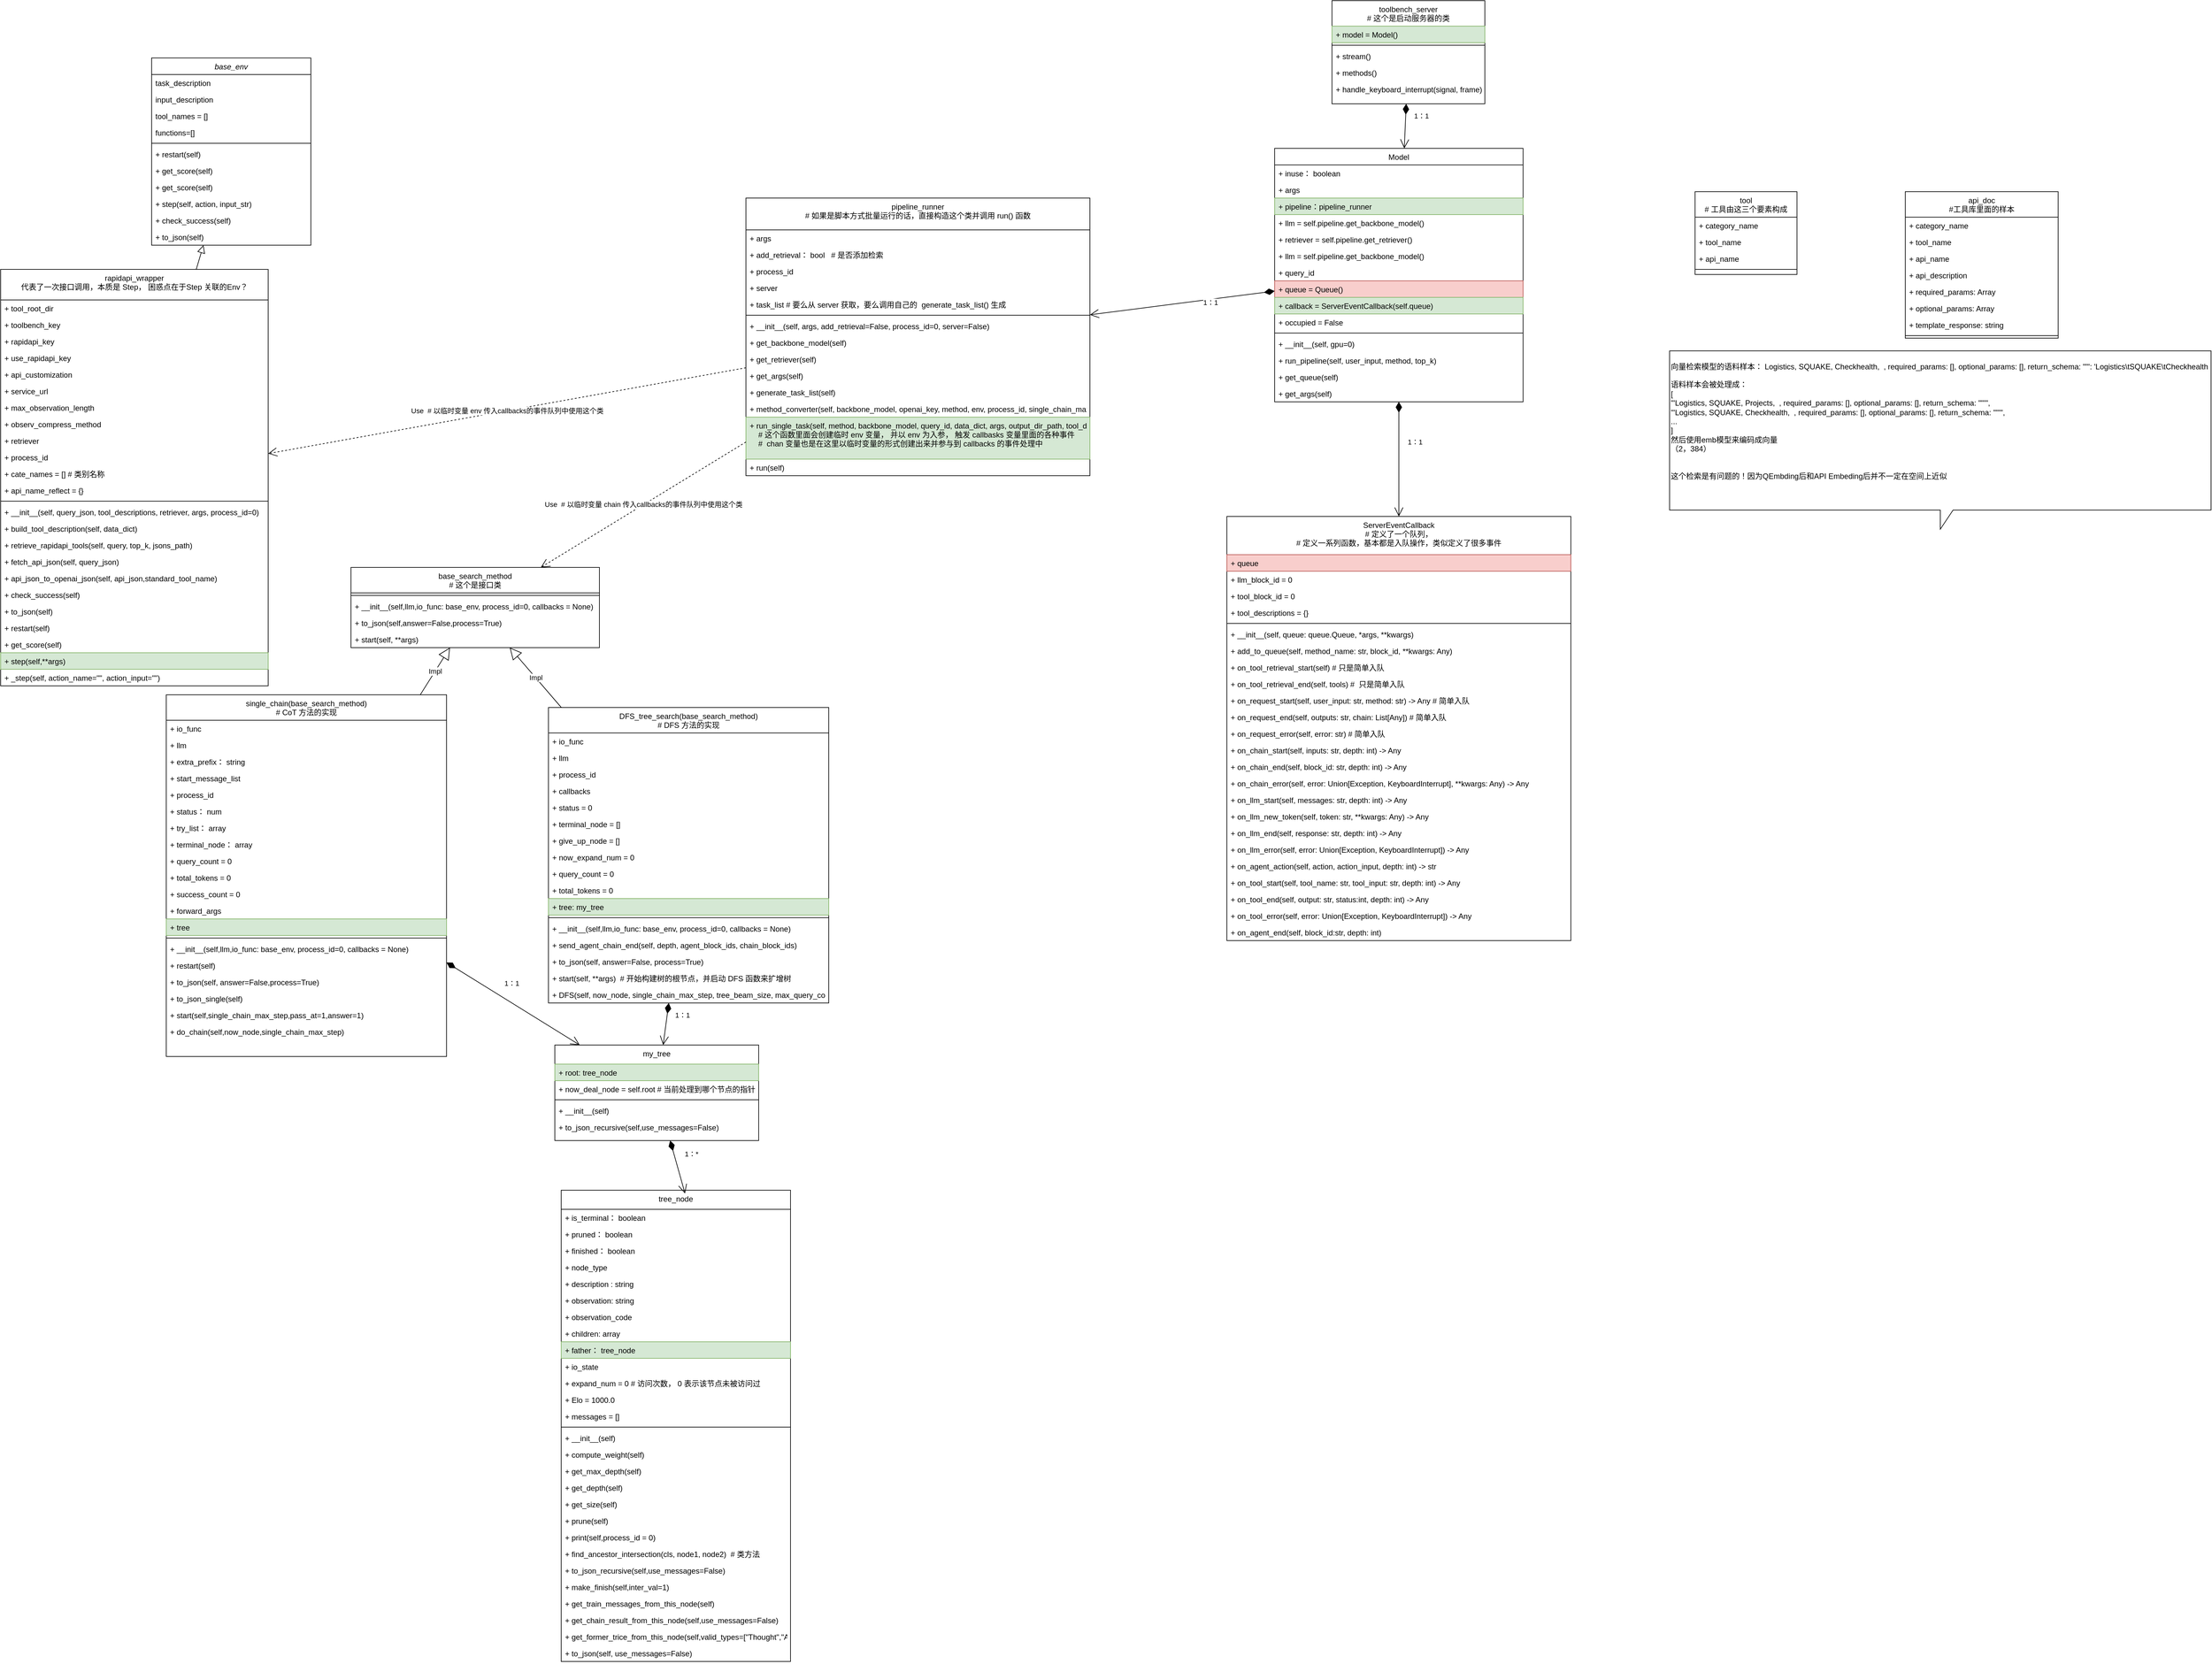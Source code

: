 <mxfile version="24.4.15" type="github">
  <diagram id="C5RBs43oDa-KdzZeNtuy" name="Page-1">
    <mxGraphModel dx="1090" dy="1786" grid="1" gridSize="10" guides="1" tooltips="1" connect="1" arrows="1" fold="1" page="1" pageScale="1" pageWidth="827" pageHeight="1169" math="0" shadow="0">
      <root>
        <mxCell id="WIyWlLk6GJQsqaUBKTNV-0" />
        <mxCell id="WIyWlLk6GJQsqaUBKTNV-1" parent="WIyWlLk6GJQsqaUBKTNV-0" />
        <mxCell id="zkfFHV4jXpPFQw0GAbJ--0" value="base_env" style="swimlane;fontStyle=2;align=center;verticalAlign=top;childLayout=stackLayout;horizontal=1;startSize=26;horizontalStack=0;resizeParent=1;resizeLast=0;collapsible=1;marginBottom=0;rounded=0;shadow=0;strokeWidth=1;" parent="WIyWlLk6GJQsqaUBKTNV-1" vertex="1">
          <mxGeometry x="577" y="-180" width="250" height="294" as="geometry">
            <mxRectangle x="230" y="140" width="160" height="26" as="alternateBounds" />
          </mxGeometry>
        </mxCell>
        <mxCell id="zkfFHV4jXpPFQw0GAbJ--1" value="task_description" style="text;align=left;verticalAlign=top;spacingLeft=4;spacingRight=4;overflow=hidden;rotatable=0;points=[[0,0.5],[1,0.5]];portConstraint=eastwest;" parent="zkfFHV4jXpPFQw0GAbJ--0" vertex="1">
          <mxGeometry y="26" width="250" height="26" as="geometry" />
        </mxCell>
        <mxCell id="zkfFHV4jXpPFQw0GAbJ--2" value="input_description" style="text;align=left;verticalAlign=top;spacingLeft=4;spacingRight=4;overflow=hidden;rotatable=0;points=[[0,0.5],[1,0.5]];portConstraint=eastwest;rounded=0;shadow=0;html=0;" parent="zkfFHV4jXpPFQw0GAbJ--0" vertex="1">
          <mxGeometry y="52" width="250" height="26" as="geometry" />
        </mxCell>
        <mxCell id="zkfFHV4jXpPFQw0GAbJ--3" value="tool_names = []" style="text;align=left;verticalAlign=top;spacingLeft=4;spacingRight=4;overflow=hidden;rotatable=0;points=[[0,0.5],[1,0.5]];portConstraint=eastwest;rounded=0;shadow=0;html=0;" parent="zkfFHV4jXpPFQw0GAbJ--0" vertex="1">
          <mxGeometry y="78" width="250" height="26" as="geometry" />
        </mxCell>
        <mxCell id="KhHCNVjUMvDxyHV9JSNj-0" value="functions=[]" style="text;align=left;verticalAlign=top;spacingLeft=4;spacingRight=4;overflow=hidden;rotatable=0;points=[[0,0.5],[1,0.5]];portConstraint=eastwest;rounded=0;shadow=0;html=0;" parent="zkfFHV4jXpPFQw0GAbJ--0" vertex="1">
          <mxGeometry y="104" width="250" height="26" as="geometry" />
        </mxCell>
        <mxCell id="zkfFHV4jXpPFQw0GAbJ--4" value="" style="line;html=1;strokeWidth=1;align=left;verticalAlign=middle;spacingTop=-1;spacingLeft=3;spacingRight=3;rotatable=0;labelPosition=right;points=[];portConstraint=eastwest;" parent="zkfFHV4jXpPFQw0GAbJ--0" vertex="1">
          <mxGeometry y="130" width="250" height="8" as="geometry" />
        </mxCell>
        <mxCell id="zkfFHV4jXpPFQw0GAbJ--5" value="+ restart(self)" style="text;align=left;verticalAlign=top;spacingLeft=4;spacingRight=4;overflow=hidden;rotatable=0;points=[[0,0.5],[1,0.5]];portConstraint=eastwest;" parent="zkfFHV4jXpPFQw0GAbJ--0" vertex="1">
          <mxGeometry y="138" width="250" height="26" as="geometry" />
        </mxCell>
        <mxCell id="KhHCNVjUMvDxyHV9JSNj-1" value="+ get_score(self)" style="text;align=left;verticalAlign=top;spacingLeft=4;spacingRight=4;overflow=hidden;rotatable=0;points=[[0,0.5],[1,0.5]];portConstraint=eastwest;" parent="zkfFHV4jXpPFQw0GAbJ--0" vertex="1">
          <mxGeometry y="164" width="250" height="26" as="geometry" />
        </mxCell>
        <mxCell id="KhHCNVjUMvDxyHV9JSNj-2" value="+ get_score(self)" style="text;align=left;verticalAlign=top;spacingLeft=4;spacingRight=4;overflow=hidden;rotatable=0;points=[[0,0.5],[1,0.5]];portConstraint=eastwest;" parent="zkfFHV4jXpPFQw0GAbJ--0" vertex="1">
          <mxGeometry y="190" width="250" height="26" as="geometry" />
        </mxCell>
        <mxCell id="KhHCNVjUMvDxyHV9JSNj-12" value="+ step(self, action, input_str)" style="text;align=left;verticalAlign=top;spacingLeft=4;spacingRight=4;overflow=hidden;rotatable=0;points=[[0,0.5],[1,0.5]];portConstraint=eastwest;" parent="zkfFHV4jXpPFQw0GAbJ--0" vertex="1">
          <mxGeometry y="216" width="250" height="26" as="geometry" />
        </mxCell>
        <mxCell id="KhHCNVjUMvDxyHV9JSNj-13" value="+ check_success(self)" style="text;align=left;verticalAlign=top;spacingLeft=4;spacingRight=4;overflow=hidden;rotatable=0;points=[[0,0.5],[1,0.5]];portConstraint=eastwest;" parent="zkfFHV4jXpPFQw0GAbJ--0" vertex="1">
          <mxGeometry y="242" width="250" height="26" as="geometry" />
        </mxCell>
        <mxCell id="KhHCNVjUMvDxyHV9JSNj-14" value="+ to_json(self)" style="text;align=left;verticalAlign=top;spacingLeft=4;spacingRight=4;overflow=hidden;rotatable=0;points=[[0,0.5],[1,0.5]];portConstraint=eastwest;" parent="zkfFHV4jXpPFQw0GAbJ--0" vertex="1">
          <mxGeometry y="268" width="250" height="26" as="geometry" />
        </mxCell>
        <mxCell id="zkfFHV4jXpPFQw0GAbJ--6" value="rapidapi_wrapper&#xa;代表了一次接口调用，本质是 Step， 困惑点在于Step 关联的Env？" style="swimlane;fontStyle=0;align=center;verticalAlign=top;childLayout=stackLayout;horizontal=1;startSize=48;horizontalStack=0;resizeParent=1;resizeLast=0;collapsible=1;marginBottom=0;rounded=0;shadow=0;strokeWidth=1;" parent="WIyWlLk6GJQsqaUBKTNV-1" vertex="1">
          <mxGeometry x="340" y="152" width="420" height="654" as="geometry">
            <mxRectangle x="130" y="380" width="160" height="26" as="alternateBounds" />
          </mxGeometry>
        </mxCell>
        <mxCell id="zkfFHV4jXpPFQw0GAbJ--7" value="+ tool_root_dir" style="text;align=left;verticalAlign=top;spacingLeft=4;spacingRight=4;overflow=hidden;rotatable=0;points=[[0,0.5],[1,0.5]];portConstraint=eastwest;" parent="zkfFHV4jXpPFQw0GAbJ--6" vertex="1">
          <mxGeometry y="48" width="420" height="26" as="geometry" />
        </mxCell>
        <mxCell id="zkfFHV4jXpPFQw0GAbJ--8" value="+ toolbench_key" style="text;align=left;verticalAlign=top;spacingLeft=4;spacingRight=4;overflow=hidden;rotatable=0;points=[[0,0.5],[1,0.5]];portConstraint=eastwest;rounded=0;shadow=0;html=0;" parent="zkfFHV4jXpPFQw0GAbJ--6" vertex="1">
          <mxGeometry y="74" width="420" height="26" as="geometry" />
        </mxCell>
        <mxCell id="KhHCNVjUMvDxyHV9JSNj-17" value="+ rapidapi_key" style="text;align=left;verticalAlign=top;spacingLeft=4;spacingRight=4;overflow=hidden;rotatable=0;points=[[0,0.5],[1,0.5]];portConstraint=eastwest;rounded=0;shadow=0;html=0;" parent="zkfFHV4jXpPFQw0GAbJ--6" vertex="1">
          <mxGeometry y="100" width="420" height="26" as="geometry" />
        </mxCell>
        <mxCell id="KhHCNVjUMvDxyHV9JSNj-18" value="+ use_rapidapi_key" style="text;align=left;verticalAlign=top;spacingLeft=4;spacingRight=4;overflow=hidden;rotatable=0;points=[[0,0.5],[1,0.5]];portConstraint=eastwest;rounded=0;shadow=0;html=0;" parent="zkfFHV4jXpPFQw0GAbJ--6" vertex="1">
          <mxGeometry y="126" width="420" height="26" as="geometry" />
        </mxCell>
        <mxCell id="KhHCNVjUMvDxyHV9JSNj-19" value="+ api_customization" style="text;align=left;verticalAlign=top;spacingLeft=4;spacingRight=4;overflow=hidden;rotatable=0;points=[[0,0.5],[1,0.5]];portConstraint=eastwest;rounded=0;shadow=0;html=0;" parent="zkfFHV4jXpPFQw0GAbJ--6" vertex="1">
          <mxGeometry y="152" width="420" height="26" as="geometry" />
        </mxCell>
        <mxCell id="KhHCNVjUMvDxyHV9JSNj-20" value="+ service_url" style="text;align=left;verticalAlign=top;spacingLeft=4;spacingRight=4;overflow=hidden;rotatable=0;points=[[0,0.5],[1,0.5]];portConstraint=eastwest;rounded=0;shadow=0;html=0;" parent="zkfFHV4jXpPFQw0GAbJ--6" vertex="1">
          <mxGeometry y="178" width="420" height="26" as="geometry" />
        </mxCell>
        <mxCell id="KhHCNVjUMvDxyHV9JSNj-21" value="+ max_observation_length" style="text;align=left;verticalAlign=top;spacingLeft=4;spacingRight=4;overflow=hidden;rotatable=0;points=[[0,0.5],[1,0.5]];portConstraint=eastwest;rounded=0;shadow=0;html=0;" parent="zkfFHV4jXpPFQw0GAbJ--6" vertex="1">
          <mxGeometry y="204" width="420" height="26" as="geometry" />
        </mxCell>
        <mxCell id="KhHCNVjUMvDxyHV9JSNj-22" value="+ observ_compress_method" style="text;align=left;verticalAlign=top;spacingLeft=4;spacingRight=4;overflow=hidden;rotatable=0;points=[[0,0.5],[1,0.5]];portConstraint=eastwest;rounded=0;shadow=0;html=0;" parent="zkfFHV4jXpPFQw0GAbJ--6" vertex="1">
          <mxGeometry y="230" width="420" height="26" as="geometry" />
        </mxCell>
        <mxCell id="KhHCNVjUMvDxyHV9JSNj-23" value="+ retriever" style="text;align=left;verticalAlign=top;spacingLeft=4;spacingRight=4;overflow=hidden;rotatable=0;points=[[0,0.5],[1,0.5]];portConstraint=eastwest;rounded=0;shadow=0;html=0;" parent="zkfFHV4jXpPFQw0GAbJ--6" vertex="1">
          <mxGeometry y="256" width="420" height="26" as="geometry" />
        </mxCell>
        <mxCell id="KhHCNVjUMvDxyHV9JSNj-24" value="+ process_id" style="text;align=left;verticalAlign=top;spacingLeft=4;spacingRight=4;overflow=hidden;rotatable=0;points=[[0,0.5],[1,0.5]];portConstraint=eastwest;rounded=0;shadow=0;html=0;" parent="zkfFHV4jXpPFQw0GAbJ--6" vertex="1">
          <mxGeometry y="282" width="420" height="26" as="geometry" />
        </mxCell>
        <mxCell id="KhHCNVjUMvDxyHV9JSNj-26" value="+ cate_names = [] # 类别名称" style="text;align=left;verticalAlign=top;spacingLeft=4;spacingRight=4;overflow=hidden;rotatable=0;points=[[0,0.5],[1,0.5]];portConstraint=eastwest;rounded=0;shadow=0;html=0;" parent="zkfFHV4jXpPFQw0GAbJ--6" vertex="1">
          <mxGeometry y="308" width="420" height="26" as="geometry" />
        </mxCell>
        <mxCell id="KhHCNVjUMvDxyHV9JSNj-25" value="+ api_name_reflect = {}" style="text;align=left;verticalAlign=top;spacingLeft=4;spacingRight=4;overflow=hidden;rotatable=0;points=[[0,0.5],[1,0.5]];portConstraint=eastwest;rounded=0;shadow=0;html=0;" parent="zkfFHV4jXpPFQw0GAbJ--6" vertex="1">
          <mxGeometry y="334" width="420" height="26" as="geometry" />
        </mxCell>
        <mxCell id="zkfFHV4jXpPFQw0GAbJ--9" value="" style="line;html=1;strokeWidth=1;align=left;verticalAlign=middle;spacingTop=-1;spacingLeft=3;spacingRight=3;rotatable=0;labelPosition=right;points=[];portConstraint=eastwest;" parent="zkfFHV4jXpPFQw0GAbJ--6" vertex="1">
          <mxGeometry y="360" width="420" height="8" as="geometry" />
        </mxCell>
        <mxCell id="KhHCNVjUMvDxyHV9JSNj-16" value="+ __init__(self, query_json, tool_descriptions, retriever, args, process_id=0)" style="text;align=left;verticalAlign=top;spacingLeft=4;spacingRight=4;overflow=hidden;rotatable=0;points=[[0,0.5],[1,0.5]];portConstraint=eastwest;" parent="zkfFHV4jXpPFQw0GAbJ--6" vertex="1">
          <mxGeometry y="368" width="420" height="26" as="geometry" />
        </mxCell>
        <mxCell id="zkfFHV4jXpPFQw0GAbJ--11" value="+ build_tool_description(self, data_dict)" style="text;align=left;verticalAlign=top;spacingLeft=4;spacingRight=4;overflow=hidden;rotatable=0;points=[[0,0.5],[1,0.5]];portConstraint=eastwest;" parent="zkfFHV4jXpPFQw0GAbJ--6" vertex="1">
          <mxGeometry y="394" width="420" height="26" as="geometry" />
        </mxCell>
        <mxCell id="KhHCNVjUMvDxyHV9JSNj-15" value="+ retrieve_rapidapi_tools(self, query, top_k, jsons_path)" style="text;align=left;verticalAlign=top;spacingLeft=4;spacingRight=4;overflow=hidden;rotatable=0;points=[[0,0.5],[1,0.5]];portConstraint=eastwest;" parent="zkfFHV4jXpPFQw0GAbJ--6" vertex="1">
          <mxGeometry y="420" width="420" height="26" as="geometry" />
        </mxCell>
        <mxCell id="FlcqHqQ05Kx5e2HQgFh5-20" value="+ fetch_api_json(self, query_json)" style="text;align=left;verticalAlign=top;spacingLeft=4;spacingRight=4;overflow=hidden;rotatable=0;points=[[0,0.5],[1,0.5]];portConstraint=eastwest;" vertex="1" parent="zkfFHV4jXpPFQw0GAbJ--6">
          <mxGeometry y="446" width="420" height="26" as="geometry" />
        </mxCell>
        <mxCell id="FlcqHqQ05Kx5e2HQgFh5-21" value="+ api_json_to_openai_json(self, api_json,standard_tool_name)" style="text;align=left;verticalAlign=top;spacingLeft=4;spacingRight=4;overflow=hidden;rotatable=0;points=[[0,0.5],[1,0.5]];portConstraint=eastwest;" vertex="1" parent="zkfFHV4jXpPFQw0GAbJ--6">
          <mxGeometry y="472" width="420" height="26" as="geometry" />
        </mxCell>
        <mxCell id="FlcqHqQ05Kx5e2HQgFh5-22" value="+ check_success(self)" style="text;align=left;verticalAlign=top;spacingLeft=4;spacingRight=4;overflow=hidden;rotatable=0;points=[[0,0.5],[1,0.5]];portConstraint=eastwest;" vertex="1" parent="zkfFHV4jXpPFQw0GAbJ--6">
          <mxGeometry y="498" width="420" height="26" as="geometry" />
        </mxCell>
        <mxCell id="FlcqHqQ05Kx5e2HQgFh5-23" value="+ to_json(self)" style="text;align=left;verticalAlign=top;spacingLeft=4;spacingRight=4;overflow=hidden;rotatable=0;points=[[0,0.5],[1,0.5]];portConstraint=eastwest;" vertex="1" parent="zkfFHV4jXpPFQw0GAbJ--6">
          <mxGeometry y="524" width="420" height="26" as="geometry" />
        </mxCell>
        <mxCell id="FlcqHqQ05Kx5e2HQgFh5-24" value="+ restart(self)" style="text;align=left;verticalAlign=top;spacingLeft=4;spacingRight=4;overflow=hidden;rotatable=0;points=[[0,0.5],[1,0.5]];portConstraint=eastwest;" vertex="1" parent="zkfFHV4jXpPFQw0GAbJ--6">
          <mxGeometry y="550" width="420" height="26" as="geometry" />
        </mxCell>
        <mxCell id="FlcqHqQ05Kx5e2HQgFh5-25" value="+ get_score(self)" style="text;align=left;verticalAlign=top;spacingLeft=4;spacingRight=4;overflow=hidden;rotatable=0;points=[[0,0.5],[1,0.5]];portConstraint=eastwest;" vertex="1" parent="zkfFHV4jXpPFQw0GAbJ--6">
          <mxGeometry y="576" width="420" height="26" as="geometry" />
        </mxCell>
        <mxCell id="FlcqHqQ05Kx5e2HQgFh5-26" value="+ step(self,**args)" style="text;align=left;verticalAlign=top;spacingLeft=4;spacingRight=4;overflow=hidden;rotatable=0;points=[[0,0.5],[1,0.5]];portConstraint=eastwest;fillColor=#d5e8d4;strokeColor=#82b366;" vertex="1" parent="zkfFHV4jXpPFQw0GAbJ--6">
          <mxGeometry y="602" width="420" height="26" as="geometry" />
        </mxCell>
        <mxCell id="FlcqHqQ05Kx5e2HQgFh5-27" value="+ _step(self, action_name=&quot;&quot;, action_input=&quot;&quot;)" style="text;align=left;verticalAlign=top;spacingLeft=4;spacingRight=4;overflow=hidden;rotatable=0;points=[[0,0.5],[1,0.5]];portConstraint=eastwest;" vertex="1" parent="zkfFHV4jXpPFQw0GAbJ--6">
          <mxGeometry y="628" width="420" height="26" as="geometry" />
        </mxCell>
        <mxCell id="zkfFHV4jXpPFQw0GAbJ--12" value="" style="endArrow=block;endSize=10;endFill=0;shadow=0;strokeWidth=1;rounded=0;elbow=vertical;" parent="WIyWlLk6GJQsqaUBKTNV-1" source="zkfFHV4jXpPFQw0GAbJ--6" target="zkfFHV4jXpPFQw0GAbJ--0" edge="1">
          <mxGeometry width="160" relative="1" as="geometry">
            <mxPoint x="200" y="203" as="sourcePoint" />
            <mxPoint x="200" y="203" as="targetPoint" />
          </mxGeometry>
        </mxCell>
        <mxCell id="zkfFHV4jXpPFQw0GAbJ--13" value="pipeline_runner&#xa;# 如果是脚本方式批量运行的话，直接构造这个类并调用 run() 函数&#xa;" style="swimlane;fontStyle=0;align=center;verticalAlign=top;childLayout=stackLayout;horizontal=1;startSize=50;horizontalStack=0;resizeParent=1;resizeLast=0;collapsible=1;marginBottom=0;rounded=0;shadow=0;strokeWidth=1;" parent="WIyWlLk6GJQsqaUBKTNV-1" vertex="1">
          <mxGeometry x="1510" y="40" width="540" height="436" as="geometry">
            <mxRectangle x="340" y="380" width="170" height="26" as="alternateBounds" />
          </mxGeometry>
        </mxCell>
        <mxCell id="zkfFHV4jXpPFQw0GAbJ--14" value="+ args" style="text;align=left;verticalAlign=top;spacingLeft=4;spacingRight=4;overflow=hidden;rotatable=0;points=[[0,0.5],[1,0.5]];portConstraint=eastwest;" parent="zkfFHV4jXpPFQw0GAbJ--13" vertex="1">
          <mxGeometry y="50" width="540" height="26" as="geometry" />
        </mxCell>
        <mxCell id="KhHCNVjUMvDxyHV9JSNj-28" value="+ add_retrieval： bool   # 是否添加检索" style="text;align=left;verticalAlign=top;spacingLeft=4;spacingRight=4;overflow=hidden;rotatable=0;points=[[0,0.5],[1,0.5]];portConstraint=eastwest;" parent="zkfFHV4jXpPFQw0GAbJ--13" vertex="1">
          <mxGeometry y="76" width="540" height="26" as="geometry" />
        </mxCell>
        <mxCell id="KhHCNVjUMvDxyHV9JSNj-29" value="+ process_id" style="text;align=left;verticalAlign=top;spacingLeft=4;spacingRight=4;overflow=hidden;rotatable=0;points=[[0,0.5],[1,0.5]];portConstraint=eastwest;" parent="zkfFHV4jXpPFQw0GAbJ--13" vertex="1">
          <mxGeometry y="102" width="540" height="26" as="geometry" />
        </mxCell>
        <mxCell id="KhHCNVjUMvDxyHV9JSNj-30" value="+ server" style="text;align=left;verticalAlign=top;spacingLeft=4;spacingRight=4;overflow=hidden;rotatable=0;points=[[0,0.5],[1,0.5]];portConstraint=eastwest;" parent="zkfFHV4jXpPFQw0GAbJ--13" vertex="1">
          <mxGeometry y="128" width="540" height="26" as="geometry" />
        </mxCell>
        <mxCell id="KhHCNVjUMvDxyHV9JSNj-31" value="+ task_list # 要么从 server 获取，要么调用自己的  generate_task_list() 生成" style="text;align=left;verticalAlign=top;spacingLeft=4;spacingRight=4;overflow=hidden;rotatable=0;points=[[0,0.5],[1,0.5]];portConstraint=eastwest;" parent="zkfFHV4jXpPFQw0GAbJ--13" vertex="1">
          <mxGeometry y="154" width="540" height="26" as="geometry" />
        </mxCell>
        <mxCell id="zkfFHV4jXpPFQw0GAbJ--15" value="" style="line;html=1;strokeWidth=1;align=left;verticalAlign=middle;spacingTop=-1;spacingLeft=3;spacingRight=3;rotatable=0;labelPosition=right;points=[];portConstraint=eastwest;" parent="zkfFHV4jXpPFQw0GAbJ--13" vertex="1">
          <mxGeometry y="180" width="540" height="8" as="geometry" />
        </mxCell>
        <mxCell id="KhHCNVjUMvDxyHV9JSNj-27" value="+ __init__(self, args, add_retrieval=False, process_id=0, server=False)" style="text;align=left;verticalAlign=top;spacingLeft=4;spacingRight=4;overflow=hidden;rotatable=0;points=[[0,0.5],[1,0.5]];portConstraint=eastwest;" parent="zkfFHV4jXpPFQw0GAbJ--13" vertex="1">
          <mxGeometry y="188" width="540" height="26" as="geometry" />
        </mxCell>
        <mxCell id="KhHCNVjUMvDxyHV9JSNj-32" value="+ get_backbone_model(self)" style="text;align=left;verticalAlign=top;spacingLeft=4;spacingRight=4;overflow=hidden;rotatable=0;points=[[0,0.5],[1,0.5]];portConstraint=eastwest;" parent="zkfFHV4jXpPFQw0GAbJ--13" vertex="1">
          <mxGeometry y="214" width="540" height="26" as="geometry" />
        </mxCell>
        <mxCell id="KhHCNVjUMvDxyHV9JSNj-33" value="+ get_retriever(self)" style="text;align=left;verticalAlign=top;spacingLeft=4;spacingRight=4;overflow=hidden;rotatable=0;points=[[0,0.5],[1,0.5]];portConstraint=eastwest;" parent="zkfFHV4jXpPFQw0GAbJ--13" vertex="1">
          <mxGeometry y="240" width="540" height="26" as="geometry" />
        </mxCell>
        <mxCell id="KhHCNVjUMvDxyHV9JSNj-34" value="+ get_args(self)" style="text;align=left;verticalAlign=top;spacingLeft=4;spacingRight=4;overflow=hidden;rotatable=0;points=[[0,0.5],[1,0.5]];portConstraint=eastwest;" parent="zkfFHV4jXpPFQw0GAbJ--13" vertex="1">
          <mxGeometry y="266" width="540" height="26" as="geometry" />
        </mxCell>
        <mxCell id="KhHCNVjUMvDxyHV9JSNj-35" value="+ generate_task_list(self)" style="text;align=left;verticalAlign=top;spacingLeft=4;spacingRight=4;overflow=hidden;rotatable=0;points=[[0,0.5],[1,0.5]];portConstraint=eastwest;" parent="zkfFHV4jXpPFQw0GAbJ--13" vertex="1">
          <mxGeometry y="292" width="540" height="26" as="geometry" />
        </mxCell>
        <mxCell id="KhHCNVjUMvDxyHV9JSNj-36" value="+ method_converter(self, backbone_model, openai_key, method, env, process_id, single_chain_max_step=12, max_query_count=60, callbacks=None)" style="text;align=left;verticalAlign=top;spacingLeft=4;spacingRight=4;overflow=hidden;rotatable=0;points=[[0,0.5],[1,0.5]];portConstraint=eastwest;" parent="zkfFHV4jXpPFQw0GAbJ--13" vertex="1">
          <mxGeometry y="318" width="540" height="26" as="geometry" />
        </mxCell>
        <mxCell id="KhHCNVjUMvDxyHV9JSNj-37" value="+ run_single_task(self, method, backbone_model, query_id, data_dict, args, output_dir_path, tool_des, retriever=None, process_id=0, callbacks=None, server= None)&#xa;    # 这个函数里面会创建临时 env 变量， 并以 env 为入参， 触发 callbasks 变量里面的各种事件&#xa;    #  chan 变量也是在这里以临时变量的形式创建出来并参与到 callbacks 的事件处理中" style="text;align=left;verticalAlign=top;spacingLeft=4;spacingRight=4;overflow=hidden;rotatable=0;points=[[0,0.5],[1,0.5]];portConstraint=eastwest;fillColor=#d5e8d4;strokeColor=#82b366;" parent="zkfFHV4jXpPFQw0GAbJ--13" vertex="1">
          <mxGeometry y="344" width="540" height="66" as="geometry" />
        </mxCell>
        <mxCell id="KhHCNVjUMvDxyHV9JSNj-38" value="+ run(self)    " style="text;align=left;verticalAlign=top;spacingLeft=4;spacingRight=4;overflow=hidden;rotatable=0;points=[[0,0.5],[1,0.5]];portConstraint=eastwest;" parent="zkfFHV4jXpPFQw0GAbJ--13" vertex="1">
          <mxGeometry y="410" width="540" height="26" as="geometry" />
        </mxCell>
        <mxCell id="KhHCNVjUMvDxyHV9JSNj-39" value="ServerEventCallback&#xa;# 定义了一个队列，&#xa;# 定义一系列函数，基本都是入队操作，类似定义了很多事件" style="swimlane;fontStyle=0;align=center;verticalAlign=top;childLayout=stackLayout;horizontal=1;startSize=60;horizontalStack=0;resizeParent=1;resizeLast=0;collapsible=1;marginBottom=0;rounded=0;shadow=0;strokeWidth=1;" parent="WIyWlLk6GJQsqaUBKTNV-1" vertex="1">
          <mxGeometry x="2265" y="540" width="540" height="666" as="geometry">
            <mxRectangle x="340" y="380" width="170" height="26" as="alternateBounds" />
          </mxGeometry>
        </mxCell>
        <mxCell id="KhHCNVjUMvDxyHV9JSNj-41" value="+ queue" style="text;align=left;verticalAlign=top;spacingLeft=4;spacingRight=4;overflow=hidden;rotatable=0;points=[[0,0.5],[1,0.5]];portConstraint=eastwest;fillColor=#f8cecc;strokeColor=#b85450;" parent="KhHCNVjUMvDxyHV9JSNj-39" vertex="1">
          <mxGeometry y="60" width="540" height="26" as="geometry" />
        </mxCell>
        <mxCell id="KhHCNVjUMvDxyHV9JSNj-42" value="+ llm_block_id = 0" style="text;align=left;verticalAlign=top;spacingLeft=4;spacingRight=4;overflow=hidden;rotatable=0;points=[[0,0.5],[1,0.5]];portConstraint=eastwest;" parent="KhHCNVjUMvDxyHV9JSNj-39" vertex="1">
          <mxGeometry y="86" width="540" height="26" as="geometry" />
        </mxCell>
        <mxCell id="KhHCNVjUMvDxyHV9JSNj-43" value="+ tool_block_id = 0" style="text;align=left;verticalAlign=top;spacingLeft=4;spacingRight=4;overflow=hidden;rotatable=0;points=[[0,0.5],[1,0.5]];portConstraint=eastwest;" parent="KhHCNVjUMvDxyHV9JSNj-39" vertex="1">
          <mxGeometry y="112" width="540" height="26" as="geometry" />
        </mxCell>
        <mxCell id="KhHCNVjUMvDxyHV9JSNj-44" value="+ tool_descriptions = {}" style="text;align=left;verticalAlign=top;spacingLeft=4;spacingRight=4;overflow=hidden;rotatable=0;points=[[0,0.5],[1,0.5]];portConstraint=eastwest;" parent="KhHCNVjUMvDxyHV9JSNj-39" vertex="1">
          <mxGeometry y="138" width="540" height="26" as="geometry" />
        </mxCell>
        <mxCell id="KhHCNVjUMvDxyHV9JSNj-45" value="" style="line;html=1;strokeWidth=1;align=left;verticalAlign=middle;spacingTop=-1;spacingLeft=3;spacingRight=3;rotatable=0;labelPosition=right;points=[];portConstraint=eastwest;" parent="KhHCNVjUMvDxyHV9JSNj-39" vertex="1">
          <mxGeometry y="164" width="540" height="8" as="geometry" />
        </mxCell>
        <mxCell id="KhHCNVjUMvDxyHV9JSNj-40" value="+ __init__(self, queue: queue.Queue, *args, **kwargs)" style="text;align=left;verticalAlign=top;spacingLeft=4;spacingRight=4;overflow=hidden;rotatable=0;points=[[0,0.5],[1,0.5]];portConstraint=eastwest;" parent="KhHCNVjUMvDxyHV9JSNj-39" vertex="1">
          <mxGeometry y="172" width="540" height="26" as="geometry" />
        </mxCell>
        <mxCell id="KhHCNVjUMvDxyHV9JSNj-46" value="+ add_to_queue(self, method_name: str, block_id, **kwargs: Any)" style="text;align=left;verticalAlign=top;spacingLeft=4;spacingRight=4;overflow=hidden;rotatable=0;points=[[0,0.5],[1,0.5]];portConstraint=eastwest;" parent="KhHCNVjUMvDxyHV9JSNj-39" vertex="1">
          <mxGeometry y="198" width="540" height="26" as="geometry" />
        </mxCell>
        <mxCell id="KhHCNVjUMvDxyHV9JSNj-47" value="+ on_tool_retrieval_start(self) # 只是简单入队  " style="text;align=left;verticalAlign=top;spacingLeft=4;spacingRight=4;overflow=hidden;rotatable=0;points=[[0,0.5],[1,0.5]];portConstraint=eastwest;" parent="KhHCNVjUMvDxyHV9JSNj-39" vertex="1">
          <mxGeometry y="224" width="540" height="26" as="geometry" />
        </mxCell>
        <mxCell id="KhHCNVjUMvDxyHV9JSNj-48" value="+ on_tool_retrieval_end(self, tools) #  只是简单入队" style="text;align=left;verticalAlign=top;spacingLeft=4;spacingRight=4;overflow=hidden;rotatable=0;points=[[0,0.5],[1,0.5]];portConstraint=eastwest;" parent="KhHCNVjUMvDxyHV9JSNj-39" vertex="1">
          <mxGeometry y="250" width="540" height="26" as="geometry" />
        </mxCell>
        <mxCell id="KhHCNVjUMvDxyHV9JSNj-49" value="+ on_request_start(self, user_input: str, method: str) -&gt; Any # 简单入队" style="text;align=left;verticalAlign=top;spacingLeft=4;spacingRight=4;overflow=hidden;rotatable=0;points=[[0,0.5],[1,0.5]];portConstraint=eastwest;" parent="KhHCNVjUMvDxyHV9JSNj-39" vertex="1">
          <mxGeometry y="276" width="540" height="26" as="geometry" />
        </mxCell>
        <mxCell id="KhHCNVjUMvDxyHV9JSNj-50" value="+ on_request_end(self, outputs: str, chain: List[Any]) # 简单入队" style="text;align=left;verticalAlign=top;spacingLeft=4;spacingRight=4;overflow=hidden;rotatable=0;points=[[0,0.5],[1,0.5]];portConstraint=eastwest;" parent="KhHCNVjUMvDxyHV9JSNj-39" vertex="1">
          <mxGeometry y="302" width="540" height="26" as="geometry" />
        </mxCell>
        <mxCell id="KhHCNVjUMvDxyHV9JSNj-51" value="+ on_request_error(self, error: str) # 简单入队" style="text;align=left;verticalAlign=top;spacingLeft=4;spacingRight=4;overflow=hidden;rotatable=0;points=[[0,0.5],[1,0.5]];portConstraint=eastwest;" parent="KhHCNVjUMvDxyHV9JSNj-39" vertex="1">
          <mxGeometry y="328" width="540" height="26" as="geometry" />
        </mxCell>
        <mxCell id="KhHCNVjUMvDxyHV9JSNj-52" value="+ on_chain_start(self, inputs: str, depth: int) -&gt; Any" style="text;align=left;verticalAlign=top;spacingLeft=4;spacingRight=4;overflow=hidden;rotatable=0;points=[[0,0.5],[1,0.5]];portConstraint=eastwest;" parent="KhHCNVjUMvDxyHV9JSNj-39" vertex="1">
          <mxGeometry y="354" width="540" height="26" as="geometry" />
        </mxCell>
        <mxCell id="KhHCNVjUMvDxyHV9JSNj-54" value="+ on_chain_end(self, block_id: str, depth: int) -&gt; Any" style="text;align=left;verticalAlign=top;spacingLeft=4;spacingRight=4;overflow=hidden;rotatable=0;points=[[0,0.5],[1,0.5]];portConstraint=eastwest;" parent="KhHCNVjUMvDxyHV9JSNj-39" vertex="1">
          <mxGeometry y="380" width="540" height="26" as="geometry" />
        </mxCell>
        <mxCell id="KhHCNVjUMvDxyHV9JSNj-55" value="+ on_chain_error(self, error: Union[Exception, KeyboardInterrupt], **kwargs: Any) -&gt; Any" style="text;align=left;verticalAlign=top;spacingLeft=4;spacingRight=4;overflow=hidden;rotatable=0;points=[[0,0.5],[1,0.5]];portConstraint=eastwest;" parent="KhHCNVjUMvDxyHV9JSNj-39" vertex="1">
          <mxGeometry y="406" width="540" height="26" as="geometry" />
        </mxCell>
        <mxCell id="KhHCNVjUMvDxyHV9JSNj-56" value="+ on_llm_start(self, messages: str, depth: int) -&gt; Any" style="text;align=left;verticalAlign=top;spacingLeft=4;spacingRight=4;overflow=hidden;rotatable=0;points=[[0,0.5],[1,0.5]];portConstraint=eastwest;" parent="KhHCNVjUMvDxyHV9JSNj-39" vertex="1">
          <mxGeometry y="432" width="540" height="26" as="geometry" />
        </mxCell>
        <mxCell id="KhHCNVjUMvDxyHV9JSNj-57" value="+ on_llm_new_token(self, token: str, **kwargs: Any) -&gt; Any" style="text;align=left;verticalAlign=top;spacingLeft=4;spacingRight=4;overflow=hidden;rotatable=0;points=[[0,0.5],[1,0.5]];portConstraint=eastwest;" parent="KhHCNVjUMvDxyHV9JSNj-39" vertex="1">
          <mxGeometry y="458" width="540" height="26" as="geometry" />
        </mxCell>
        <mxCell id="KhHCNVjUMvDxyHV9JSNj-58" value="+ on_llm_end(self, response: str, depth: int) -&gt; Any" style="text;align=left;verticalAlign=top;spacingLeft=4;spacingRight=4;overflow=hidden;rotatable=0;points=[[0,0.5],[1,0.5]];portConstraint=eastwest;" parent="KhHCNVjUMvDxyHV9JSNj-39" vertex="1">
          <mxGeometry y="484" width="540" height="26" as="geometry" />
        </mxCell>
        <mxCell id="KhHCNVjUMvDxyHV9JSNj-59" value="+ on_llm_error(self, error: Union[Exception, KeyboardInterrupt]) -&gt; Any" style="text;align=left;verticalAlign=top;spacingLeft=4;spacingRight=4;overflow=hidden;rotatable=0;points=[[0,0.5],[1,0.5]];portConstraint=eastwest;" parent="KhHCNVjUMvDxyHV9JSNj-39" vertex="1">
          <mxGeometry y="510" width="540" height="26" as="geometry" />
        </mxCell>
        <mxCell id="KhHCNVjUMvDxyHV9JSNj-60" value="+ on_agent_action(self, action, action_input, depth: int) -&gt; str" style="text;align=left;verticalAlign=top;spacingLeft=4;spacingRight=4;overflow=hidden;rotatable=0;points=[[0,0.5],[1,0.5]];portConstraint=eastwest;" parent="KhHCNVjUMvDxyHV9JSNj-39" vertex="1">
          <mxGeometry y="536" width="540" height="26" as="geometry" />
        </mxCell>
        <mxCell id="KhHCNVjUMvDxyHV9JSNj-61" value="+ on_tool_start(self, tool_name: str, tool_input: str,  depth: int) -&gt; Any" style="text;align=left;verticalAlign=top;spacingLeft=4;spacingRight=4;overflow=hidden;rotatable=0;points=[[0,0.5],[1,0.5]];portConstraint=eastwest;" parent="KhHCNVjUMvDxyHV9JSNj-39" vertex="1">
          <mxGeometry y="562" width="540" height="26" as="geometry" />
        </mxCell>
        <mxCell id="KhHCNVjUMvDxyHV9JSNj-62" value="+ on_tool_end(self, output: str, status:int, depth: int) -&gt; Any" style="text;align=left;verticalAlign=top;spacingLeft=4;spacingRight=4;overflow=hidden;rotatable=0;points=[[0,0.5],[1,0.5]];portConstraint=eastwest;" parent="KhHCNVjUMvDxyHV9JSNj-39" vertex="1">
          <mxGeometry y="588" width="540" height="26" as="geometry" />
        </mxCell>
        <mxCell id="KhHCNVjUMvDxyHV9JSNj-63" value="+ on_tool_error(self, error: Union[Exception, KeyboardInterrupt]) -&gt; Any" style="text;align=left;verticalAlign=top;spacingLeft=4;spacingRight=4;overflow=hidden;rotatable=0;points=[[0,0.5],[1,0.5]];portConstraint=eastwest;" parent="KhHCNVjUMvDxyHV9JSNj-39" vertex="1">
          <mxGeometry y="614" width="540" height="26" as="geometry" />
        </mxCell>
        <mxCell id="KhHCNVjUMvDxyHV9JSNj-64" value="+ on_agent_end(self, block_id:str, depth: int)" style="text;align=left;verticalAlign=top;spacingLeft=4;spacingRight=4;overflow=hidden;rotatable=0;points=[[0,0.5],[1,0.5]];portConstraint=eastwest;" parent="KhHCNVjUMvDxyHV9JSNj-39" vertex="1">
          <mxGeometry y="640" width="540" height="26" as="geometry" />
        </mxCell>
        <mxCell id="KhHCNVjUMvDxyHV9JSNj-65" value="base_search_method&#xa;# 这个是接口类" style="swimlane;fontStyle=0;align=center;verticalAlign=top;childLayout=stackLayout;horizontal=1;startSize=40;horizontalStack=0;resizeParent=1;resizeLast=0;collapsible=1;marginBottom=0;rounded=0;shadow=0;strokeWidth=1;" parent="WIyWlLk6GJQsqaUBKTNV-1" vertex="1">
          <mxGeometry x="890" y="620" width="390" height="126" as="geometry">
            <mxRectangle x="340" y="380" width="170" height="26" as="alternateBounds" />
          </mxGeometry>
        </mxCell>
        <mxCell id="KhHCNVjUMvDxyHV9JSNj-70" value="" style="line;html=1;strokeWidth=1;align=left;verticalAlign=middle;spacingTop=-1;spacingLeft=3;spacingRight=3;rotatable=0;labelPosition=right;points=[];portConstraint=eastwest;" parent="KhHCNVjUMvDxyHV9JSNj-65" vertex="1">
          <mxGeometry y="40" width="390" height="8" as="geometry" />
        </mxCell>
        <mxCell id="KhHCNVjUMvDxyHV9JSNj-71" value="+ __init__(self,llm,io_func: base_env, process_id=0, callbacks = None)" style="text;align=left;verticalAlign=top;spacingLeft=4;spacingRight=4;overflow=hidden;rotatable=0;points=[[0,0.5],[1,0.5]];portConstraint=eastwest;" parent="KhHCNVjUMvDxyHV9JSNj-65" vertex="1">
          <mxGeometry y="48" width="390" height="26" as="geometry" />
        </mxCell>
        <mxCell id="KhHCNVjUMvDxyHV9JSNj-72" value="+ to_json(self,answer=False,process=True)" style="text;align=left;verticalAlign=top;spacingLeft=4;spacingRight=4;overflow=hidden;rotatable=0;points=[[0,0.5],[1,0.5]];portConstraint=eastwest;" parent="KhHCNVjUMvDxyHV9JSNj-65" vertex="1">
          <mxGeometry y="74" width="390" height="26" as="geometry" />
        </mxCell>
        <mxCell id="KhHCNVjUMvDxyHV9JSNj-73" value="+ start(self, **args)" style="text;align=left;verticalAlign=top;spacingLeft=4;spacingRight=4;overflow=hidden;rotatable=0;points=[[0,0.5],[1,0.5]];portConstraint=eastwest;" parent="KhHCNVjUMvDxyHV9JSNj-65" vertex="1">
          <mxGeometry y="100" width="390" height="26" as="geometry" />
        </mxCell>
        <mxCell id="KhHCNVjUMvDxyHV9JSNj-90" value="DFS_tree_search(base_search_method)&#xa;# DFS 方法的实现" style="swimlane;fontStyle=0;align=center;verticalAlign=top;childLayout=stackLayout;horizontal=1;startSize=40;horizontalStack=0;resizeParent=1;resizeLast=0;collapsible=1;marginBottom=0;rounded=0;shadow=0;strokeWidth=1;" parent="WIyWlLk6GJQsqaUBKTNV-1" vertex="1">
          <mxGeometry x="1200" y="840" width="440" height="464" as="geometry">
            <mxRectangle x="340" y="380" width="170" height="26" as="alternateBounds" />
          </mxGeometry>
        </mxCell>
        <mxCell id="KhHCNVjUMvDxyHV9JSNj-91" value="+ io_func" style="text;align=left;verticalAlign=top;spacingLeft=4;spacingRight=4;overflow=hidden;rotatable=0;points=[[0,0.5],[1,0.5]];portConstraint=eastwest;" parent="KhHCNVjUMvDxyHV9JSNj-90" vertex="1">
          <mxGeometry y="40" width="440" height="26" as="geometry" />
        </mxCell>
        <mxCell id="KhHCNVjUMvDxyHV9JSNj-92" value="+ llm" style="text;align=left;verticalAlign=top;spacingLeft=4;spacingRight=4;overflow=hidden;rotatable=0;points=[[0,0.5],[1,0.5]];portConstraint=eastwest;" parent="KhHCNVjUMvDxyHV9JSNj-90" vertex="1">
          <mxGeometry y="66" width="440" height="26" as="geometry" />
        </mxCell>
        <mxCell id="KhHCNVjUMvDxyHV9JSNj-93" value="+ process_id" style="text;align=left;verticalAlign=top;spacingLeft=4;spacingRight=4;overflow=hidden;rotatable=0;points=[[0,0.5],[1,0.5]];portConstraint=eastwest;" parent="KhHCNVjUMvDxyHV9JSNj-90" vertex="1">
          <mxGeometry y="92" width="440" height="26" as="geometry" />
        </mxCell>
        <mxCell id="KhHCNVjUMvDxyHV9JSNj-94" value="+ callbacks" style="text;align=left;verticalAlign=top;spacingLeft=4;spacingRight=4;overflow=hidden;rotatable=0;points=[[0,0.5],[1,0.5]];portConstraint=eastwest;" parent="KhHCNVjUMvDxyHV9JSNj-90" vertex="1">
          <mxGeometry y="118" width="440" height="26" as="geometry" />
        </mxCell>
        <mxCell id="KhHCNVjUMvDxyHV9JSNj-100" value="+ status = 0" style="text;align=left;verticalAlign=top;spacingLeft=4;spacingRight=4;overflow=hidden;rotatable=0;points=[[0,0.5],[1,0.5]];portConstraint=eastwest;" parent="KhHCNVjUMvDxyHV9JSNj-90" vertex="1">
          <mxGeometry y="144" width="440" height="26" as="geometry" />
        </mxCell>
        <mxCell id="KhHCNVjUMvDxyHV9JSNj-101" value="+ terminal_node = []" style="text;align=left;verticalAlign=top;spacingLeft=4;spacingRight=4;overflow=hidden;rotatable=0;points=[[0,0.5],[1,0.5]];portConstraint=eastwest;" parent="KhHCNVjUMvDxyHV9JSNj-90" vertex="1">
          <mxGeometry y="170" width="440" height="26" as="geometry" />
        </mxCell>
        <mxCell id="KhHCNVjUMvDxyHV9JSNj-102" value="+ give_up_node = []" style="text;align=left;verticalAlign=top;spacingLeft=4;spacingRight=4;overflow=hidden;rotatable=0;points=[[0,0.5],[1,0.5]];portConstraint=eastwest;" parent="KhHCNVjUMvDxyHV9JSNj-90" vertex="1">
          <mxGeometry y="196" width="440" height="26" as="geometry" />
        </mxCell>
        <mxCell id="KhHCNVjUMvDxyHV9JSNj-103" value="+ now_expand_num = 0" style="text;align=left;verticalAlign=top;spacingLeft=4;spacingRight=4;overflow=hidden;rotatable=0;points=[[0,0.5],[1,0.5]];portConstraint=eastwest;" parent="KhHCNVjUMvDxyHV9JSNj-90" vertex="1">
          <mxGeometry y="222" width="440" height="26" as="geometry" />
        </mxCell>
        <mxCell id="KhHCNVjUMvDxyHV9JSNj-104" value="+ query_count = 0" style="text;align=left;verticalAlign=top;spacingLeft=4;spacingRight=4;overflow=hidden;rotatable=0;points=[[0,0.5],[1,0.5]];portConstraint=eastwest;" parent="KhHCNVjUMvDxyHV9JSNj-90" vertex="1">
          <mxGeometry y="248" width="440" height="26" as="geometry" />
        </mxCell>
        <mxCell id="KhHCNVjUMvDxyHV9JSNj-105" value="+ total_tokens = 0" style="text;align=left;verticalAlign=top;spacingLeft=4;spacingRight=4;overflow=hidden;rotatable=0;points=[[0,0.5],[1,0.5]];portConstraint=eastwest;" parent="KhHCNVjUMvDxyHV9JSNj-90" vertex="1">
          <mxGeometry y="274" width="440" height="26" as="geometry" />
        </mxCell>
        <mxCell id="KhHCNVjUMvDxyHV9JSNj-108" value="+ tree: my_tree" style="text;align=left;verticalAlign=top;spacingLeft=4;spacingRight=4;overflow=hidden;rotatable=0;points=[[0,0.5],[1,0.5]];portConstraint=eastwest;fillColor=#d5e8d4;strokeColor=#82b366;" parent="KhHCNVjUMvDxyHV9JSNj-90" vertex="1">
          <mxGeometry y="300" width="440" height="26" as="geometry" />
        </mxCell>
        <mxCell id="KhHCNVjUMvDxyHV9JSNj-95" value="" style="line;html=1;strokeWidth=1;align=left;verticalAlign=middle;spacingTop=-1;spacingLeft=3;spacingRight=3;rotatable=0;labelPosition=right;points=[];portConstraint=eastwest;" parent="KhHCNVjUMvDxyHV9JSNj-90" vertex="1">
          <mxGeometry y="326" width="440" height="8" as="geometry" />
        </mxCell>
        <mxCell id="KhHCNVjUMvDxyHV9JSNj-96" value="+ __init__(self,llm,io_func: base_env, process_id=0, callbacks = None)" style="text;align=left;verticalAlign=top;spacingLeft=4;spacingRight=4;overflow=hidden;rotatable=0;points=[[0,0.5],[1,0.5]];portConstraint=eastwest;" parent="KhHCNVjUMvDxyHV9JSNj-90" vertex="1">
          <mxGeometry y="334" width="440" height="26" as="geometry" />
        </mxCell>
        <mxCell id="KhHCNVjUMvDxyHV9JSNj-97" value="+ send_agent_chain_end(self, depth, agent_block_ids, chain_block_ids)" style="text;align=left;verticalAlign=top;spacingLeft=4;spacingRight=4;overflow=hidden;rotatable=0;points=[[0,0.5],[1,0.5]];portConstraint=eastwest;" parent="KhHCNVjUMvDxyHV9JSNj-90" vertex="1">
          <mxGeometry y="360" width="440" height="26" as="geometry" />
        </mxCell>
        <mxCell id="KhHCNVjUMvDxyHV9JSNj-106" value="+ to_json(self, answer=False, process=True)" style="text;align=left;verticalAlign=top;spacingLeft=4;spacingRight=4;overflow=hidden;rotatable=0;points=[[0,0.5],[1,0.5]];portConstraint=eastwest;" parent="KhHCNVjUMvDxyHV9JSNj-90" vertex="1">
          <mxGeometry y="386" width="440" height="26" as="geometry" />
        </mxCell>
        <mxCell id="KhHCNVjUMvDxyHV9JSNj-98" value="+ start(self, **args)  # 开始构建树的根节点，并启动 DFS 函数来扩增树" style="text;align=left;verticalAlign=top;spacingLeft=4;spacingRight=4;overflow=hidden;rotatable=0;points=[[0,0.5],[1,0.5]];portConstraint=eastwest;" parent="KhHCNVjUMvDxyHV9JSNj-90" vertex="1">
          <mxGeometry y="412" width="440" height="26" as="geometry" />
        </mxCell>
        <mxCell id="KhHCNVjUMvDxyHV9JSNj-107" value="+ DFS(self, now_node, single_chain_max_step, tree_beam_size, max_query_count, answer, with_filter=True)" style="text;align=left;verticalAlign=top;spacingLeft=4;spacingRight=4;overflow=hidden;rotatable=0;points=[[0,0.5],[1,0.5]];portConstraint=eastwest;" parent="KhHCNVjUMvDxyHV9JSNj-90" vertex="1">
          <mxGeometry y="438" width="440" height="26" as="geometry" />
        </mxCell>
        <mxCell id="KhHCNVjUMvDxyHV9JSNj-99" value="Impl" style="endArrow=block;endSize=16;endFill=0;html=1;rounded=0;" parent="WIyWlLk6GJQsqaUBKTNV-1" source="KhHCNVjUMvDxyHV9JSNj-90" target="KhHCNVjUMvDxyHV9JSNj-65" edge="1">
          <mxGeometry width="160" relative="1" as="geometry">
            <mxPoint x="1340" y="950" as="sourcePoint" />
            <mxPoint x="1500" y="950" as="targetPoint" />
          </mxGeometry>
        </mxCell>
        <mxCell id="KhHCNVjUMvDxyHV9JSNj-109" value="tree_node" style="swimlane;fontStyle=0;align=center;verticalAlign=top;childLayout=stackLayout;horizontal=1;startSize=30;horizontalStack=0;resizeParent=1;resizeLast=0;collapsible=1;marginBottom=0;rounded=0;shadow=0;strokeWidth=1;" parent="WIyWlLk6GJQsqaUBKTNV-1" vertex="1">
          <mxGeometry x="1220" y="1598" width="360" height="740" as="geometry">
            <mxRectangle x="340" y="380" width="170" height="26" as="alternateBounds" />
          </mxGeometry>
        </mxCell>
        <mxCell id="KhHCNVjUMvDxyHV9JSNj-110" value="+ is_terminal： boolean" style="text;align=left;verticalAlign=top;spacingLeft=4;spacingRight=4;overflow=hidden;rotatable=0;points=[[0,0.5],[1,0.5]];portConstraint=eastwest;" parent="KhHCNVjUMvDxyHV9JSNj-109" vertex="1">
          <mxGeometry y="30" width="360" height="26" as="geometry" />
        </mxCell>
        <mxCell id="KhHCNVjUMvDxyHV9JSNj-111" value="+ pruned： boolean" style="text;align=left;verticalAlign=top;spacingLeft=4;spacingRight=4;overflow=hidden;rotatable=0;points=[[0,0.5],[1,0.5]];portConstraint=eastwest;" parent="KhHCNVjUMvDxyHV9JSNj-109" vertex="1">
          <mxGeometry y="56" width="360" height="26" as="geometry" />
        </mxCell>
        <mxCell id="KhHCNVjUMvDxyHV9JSNj-112" value="+ finished： boolean" style="text;align=left;verticalAlign=top;spacingLeft=4;spacingRight=4;overflow=hidden;rotatable=0;points=[[0,0.5],[1,0.5]];portConstraint=eastwest;" parent="KhHCNVjUMvDxyHV9JSNj-109" vertex="1">
          <mxGeometry y="82" width="360" height="26" as="geometry" />
        </mxCell>
        <mxCell id="KhHCNVjUMvDxyHV9JSNj-113" value="+ node_type" style="text;align=left;verticalAlign=top;spacingLeft=4;spacingRight=4;overflow=hidden;rotatable=0;points=[[0,0.5],[1,0.5]];portConstraint=eastwest;" parent="KhHCNVjUMvDxyHV9JSNj-109" vertex="1">
          <mxGeometry y="108" width="360" height="26" as="geometry" />
        </mxCell>
        <mxCell id="KhHCNVjUMvDxyHV9JSNj-114" value="+ description : string" style="text;align=left;verticalAlign=top;spacingLeft=4;spacingRight=4;overflow=hidden;rotatable=0;points=[[0,0.5],[1,0.5]];portConstraint=eastwest;" parent="KhHCNVjUMvDxyHV9JSNj-109" vertex="1">
          <mxGeometry y="134" width="360" height="26" as="geometry" />
        </mxCell>
        <mxCell id="KhHCNVjUMvDxyHV9JSNj-115" value="+ observation: string" style="text;align=left;verticalAlign=top;spacingLeft=4;spacingRight=4;overflow=hidden;rotatable=0;points=[[0,0.5],[1,0.5]];portConstraint=eastwest;" parent="KhHCNVjUMvDxyHV9JSNj-109" vertex="1">
          <mxGeometry y="160" width="360" height="26" as="geometry" />
        </mxCell>
        <mxCell id="KhHCNVjUMvDxyHV9JSNj-116" value="+ observation_code" style="text;align=left;verticalAlign=top;spacingLeft=4;spacingRight=4;overflow=hidden;rotatable=0;points=[[0,0.5],[1,0.5]];portConstraint=eastwest;" parent="KhHCNVjUMvDxyHV9JSNj-109" vertex="1">
          <mxGeometry y="186" width="360" height="26" as="geometry" />
        </mxCell>
        <mxCell id="KhHCNVjUMvDxyHV9JSNj-117" value="+ children: array" style="text;align=left;verticalAlign=top;spacingLeft=4;spacingRight=4;overflow=hidden;rotatable=0;points=[[0,0.5],[1,0.5]];portConstraint=eastwest;" parent="KhHCNVjUMvDxyHV9JSNj-109" vertex="1">
          <mxGeometry y="212" width="360" height="26" as="geometry" />
        </mxCell>
        <mxCell id="KhHCNVjUMvDxyHV9JSNj-118" value="+ father： tree_node" style="text;align=left;verticalAlign=top;spacingLeft=4;spacingRight=4;overflow=hidden;rotatable=0;points=[[0,0.5],[1,0.5]];portConstraint=eastwest;fillColor=#d5e8d4;strokeColor=#82b366;" parent="KhHCNVjUMvDxyHV9JSNj-109" vertex="1">
          <mxGeometry y="238" width="360" height="26" as="geometry" />
        </mxCell>
        <mxCell id="KhHCNVjUMvDxyHV9JSNj-119" value="+ io_state" style="text;align=left;verticalAlign=top;spacingLeft=4;spacingRight=4;overflow=hidden;rotatable=0;points=[[0,0.5],[1,0.5]];portConstraint=eastwest;" parent="KhHCNVjUMvDxyHV9JSNj-109" vertex="1">
          <mxGeometry y="264" width="360" height="26" as="geometry" />
        </mxCell>
        <mxCell id="KhHCNVjUMvDxyHV9JSNj-148" value="+ expand_num = 0 # 访问次数， 0 表示该节点未被访问过" style="text;align=left;verticalAlign=top;spacingLeft=4;spacingRight=4;overflow=hidden;rotatable=0;points=[[0,0.5],[1,0.5]];portConstraint=eastwest;" parent="KhHCNVjUMvDxyHV9JSNj-109" vertex="1">
          <mxGeometry y="290" width="360" height="26" as="geometry" />
        </mxCell>
        <mxCell id="KhHCNVjUMvDxyHV9JSNj-149" value="+ Elo = 1000.0" style="text;align=left;verticalAlign=top;spacingLeft=4;spacingRight=4;overflow=hidden;rotatable=0;points=[[0,0.5],[1,0.5]];portConstraint=eastwest;" parent="KhHCNVjUMvDxyHV9JSNj-109" vertex="1">
          <mxGeometry y="316" width="360" height="26" as="geometry" />
        </mxCell>
        <mxCell id="KhHCNVjUMvDxyHV9JSNj-120" value="+ messages = []" style="text;align=left;verticalAlign=top;spacingLeft=4;spacingRight=4;overflow=hidden;rotatable=0;points=[[0,0.5],[1,0.5]];portConstraint=eastwest;" parent="KhHCNVjUMvDxyHV9JSNj-109" vertex="1">
          <mxGeometry y="342" width="360" height="26" as="geometry" />
        </mxCell>
        <mxCell id="KhHCNVjUMvDxyHV9JSNj-121" value="" style="line;html=1;strokeWidth=1;align=left;verticalAlign=middle;spacingTop=-1;spacingLeft=3;spacingRight=3;rotatable=0;labelPosition=right;points=[];portConstraint=eastwest;" parent="KhHCNVjUMvDxyHV9JSNj-109" vertex="1">
          <mxGeometry y="368" width="360" height="8" as="geometry" />
        </mxCell>
        <mxCell id="KhHCNVjUMvDxyHV9JSNj-122" value="+ __init__(self)" style="text;align=left;verticalAlign=top;spacingLeft=4;spacingRight=4;overflow=hidden;rotatable=0;points=[[0,0.5],[1,0.5]];portConstraint=eastwest;" parent="KhHCNVjUMvDxyHV9JSNj-109" vertex="1">
          <mxGeometry y="376" width="360" height="26" as="geometry" />
        </mxCell>
        <mxCell id="KhHCNVjUMvDxyHV9JSNj-123" value="+ compute_weight(self)" style="text;align=left;verticalAlign=top;spacingLeft=4;spacingRight=4;overflow=hidden;rotatable=0;points=[[0,0.5],[1,0.5]];portConstraint=eastwest;" parent="KhHCNVjUMvDxyHV9JSNj-109" vertex="1">
          <mxGeometry y="402" width="360" height="26" as="geometry" />
        </mxCell>
        <mxCell id="KhHCNVjUMvDxyHV9JSNj-124" value="+ get_max_depth(self)" style="text;align=left;verticalAlign=top;spacingLeft=4;spacingRight=4;overflow=hidden;rotatable=0;points=[[0,0.5],[1,0.5]];portConstraint=eastwest;" parent="KhHCNVjUMvDxyHV9JSNj-109" vertex="1">
          <mxGeometry y="428" width="360" height="26" as="geometry" />
        </mxCell>
        <mxCell id="KhHCNVjUMvDxyHV9JSNj-125" value="+ get_depth(self)" style="text;align=left;verticalAlign=top;spacingLeft=4;spacingRight=4;overflow=hidden;rotatable=0;points=[[0,0.5],[1,0.5]];portConstraint=eastwest;" parent="KhHCNVjUMvDxyHV9JSNj-109" vertex="1">
          <mxGeometry y="454" width="360" height="26" as="geometry" />
        </mxCell>
        <mxCell id="KhHCNVjUMvDxyHV9JSNj-126" value="+ get_size(self)" style="text;align=left;verticalAlign=top;spacingLeft=4;spacingRight=4;overflow=hidden;rotatable=0;points=[[0,0.5],[1,0.5]];portConstraint=eastwest;" parent="KhHCNVjUMvDxyHV9JSNj-109" vertex="1">
          <mxGeometry y="480" width="360" height="26" as="geometry" />
        </mxCell>
        <mxCell id="KhHCNVjUMvDxyHV9JSNj-150" value="+ prune(self)" style="text;align=left;verticalAlign=top;spacingLeft=4;spacingRight=4;overflow=hidden;rotatable=0;points=[[0,0.5],[1,0.5]];portConstraint=eastwest;" parent="KhHCNVjUMvDxyHV9JSNj-109" vertex="1">
          <mxGeometry y="506" width="360" height="26" as="geometry" />
        </mxCell>
        <mxCell id="KhHCNVjUMvDxyHV9JSNj-151" value="+ print(self,process_id = 0)" style="text;align=left;verticalAlign=top;spacingLeft=4;spacingRight=4;overflow=hidden;rotatable=0;points=[[0,0.5],[1,0.5]];portConstraint=eastwest;" parent="KhHCNVjUMvDxyHV9JSNj-109" vertex="1">
          <mxGeometry y="532" width="360" height="26" as="geometry" />
        </mxCell>
        <mxCell id="KhHCNVjUMvDxyHV9JSNj-152" value="+ find_ancestor_intersection(cls, node1, node2)  # 类方法" style="text;align=left;verticalAlign=top;spacingLeft=4;spacingRight=4;overflow=hidden;rotatable=0;points=[[0,0.5],[1,0.5]];portConstraint=eastwest;" parent="KhHCNVjUMvDxyHV9JSNj-109" vertex="1">
          <mxGeometry y="558" width="360" height="26" as="geometry" />
        </mxCell>
        <mxCell id="KhHCNVjUMvDxyHV9JSNj-153" value="+ to_json_recursive(self,use_messages=False)" style="text;align=left;verticalAlign=top;spacingLeft=4;spacingRight=4;overflow=hidden;rotatable=0;points=[[0,0.5],[1,0.5]];portConstraint=eastwest;" parent="KhHCNVjUMvDxyHV9JSNj-109" vertex="1">
          <mxGeometry y="584" width="360" height="26" as="geometry" />
        </mxCell>
        <mxCell id="KhHCNVjUMvDxyHV9JSNj-154" value="+ make_finish(self,inter_val=1)" style="text;align=left;verticalAlign=top;spacingLeft=4;spacingRight=4;overflow=hidden;rotatable=0;points=[[0,0.5],[1,0.5]];portConstraint=eastwest;" parent="KhHCNVjUMvDxyHV9JSNj-109" vertex="1">
          <mxGeometry y="610" width="360" height="26" as="geometry" />
        </mxCell>
        <mxCell id="KhHCNVjUMvDxyHV9JSNj-155" value="+ get_train_messages_from_this_node(self)" style="text;align=left;verticalAlign=top;spacingLeft=4;spacingRight=4;overflow=hidden;rotatable=0;points=[[0,0.5],[1,0.5]];portConstraint=eastwest;" parent="KhHCNVjUMvDxyHV9JSNj-109" vertex="1">
          <mxGeometry y="636" width="360" height="26" as="geometry" />
        </mxCell>
        <mxCell id="KhHCNVjUMvDxyHV9JSNj-156" value="+ get_chain_result_from_this_node(self,use_messages=False)" style="text;align=left;verticalAlign=top;spacingLeft=4;spacingRight=4;overflow=hidden;rotatable=0;points=[[0,0.5],[1,0.5]];portConstraint=eastwest;" parent="KhHCNVjUMvDxyHV9JSNj-109" vertex="1">
          <mxGeometry y="662" width="360" height="26" as="geometry" />
        </mxCell>
        <mxCell id="KhHCNVjUMvDxyHV9JSNj-157" value="+ get_former_trice_from_this_node(self,valid_types=[&quot;Thought&quot;,&quot;Action&quot;,&quot;Action Input&quot;,&quot;Observation&quot;],end_node = None)" style="text;align=left;verticalAlign=top;spacingLeft=4;spacingRight=4;overflow=hidden;rotatable=0;points=[[0,0.5],[1,0.5]];portConstraint=eastwest;" parent="KhHCNVjUMvDxyHV9JSNj-109" vertex="1">
          <mxGeometry y="688" width="360" height="26" as="geometry" />
        </mxCell>
        <mxCell id="KhHCNVjUMvDxyHV9JSNj-158" value="+ to_json(self, use_messages=False)" style="text;align=left;verticalAlign=top;spacingLeft=4;spacingRight=4;overflow=hidden;rotatable=0;points=[[0,0.5],[1,0.5]];portConstraint=eastwest;" parent="KhHCNVjUMvDxyHV9JSNj-109" vertex="1">
          <mxGeometry y="714" width="360" height="26" as="geometry" />
        </mxCell>
        <mxCell id="KhHCNVjUMvDxyHV9JSNj-127" value="my_tree" style="swimlane;fontStyle=0;align=center;verticalAlign=top;childLayout=stackLayout;horizontal=1;startSize=30;horizontalStack=0;resizeParent=1;resizeLast=0;collapsible=1;marginBottom=0;rounded=0;shadow=0;strokeWidth=1;" parent="WIyWlLk6GJQsqaUBKTNV-1" vertex="1">
          <mxGeometry x="1210" y="1370" width="320" height="150" as="geometry">
            <mxRectangle x="340" y="380" width="170" height="26" as="alternateBounds" />
          </mxGeometry>
        </mxCell>
        <mxCell id="KhHCNVjUMvDxyHV9JSNj-128" value="+ root: tree_node&#xa;" style="text;align=left;verticalAlign=top;spacingLeft=4;spacingRight=4;overflow=hidden;rotatable=0;points=[[0,0.5],[1,0.5]];portConstraint=eastwest;fillColor=#d5e8d4;strokeColor=#82b366;" parent="KhHCNVjUMvDxyHV9JSNj-127" vertex="1">
          <mxGeometry y="30" width="320" height="26" as="geometry" />
        </mxCell>
        <mxCell id="KhHCNVjUMvDxyHV9JSNj-129" value="+ now_deal_node = self.root # 当前处理到哪个节点的指针" style="text;align=left;verticalAlign=top;spacingLeft=4;spacingRight=4;overflow=hidden;rotatable=0;points=[[0,0.5],[1,0.5]];portConstraint=eastwest;" parent="KhHCNVjUMvDxyHV9JSNj-127" vertex="1">
          <mxGeometry y="56" width="320" height="26" as="geometry" />
        </mxCell>
        <mxCell id="KhHCNVjUMvDxyHV9JSNj-139" value="" style="line;html=1;strokeWidth=1;align=left;verticalAlign=middle;spacingTop=-1;spacingLeft=3;spacingRight=3;rotatable=0;labelPosition=right;points=[];portConstraint=eastwest;" parent="KhHCNVjUMvDxyHV9JSNj-127" vertex="1">
          <mxGeometry y="82" width="320" height="8" as="geometry" />
        </mxCell>
        <mxCell id="KhHCNVjUMvDxyHV9JSNj-140" value="+ __init__(self)" style="text;align=left;verticalAlign=top;spacingLeft=4;spacingRight=4;overflow=hidden;rotatable=0;points=[[0,0.5],[1,0.5]];portConstraint=eastwest;" parent="KhHCNVjUMvDxyHV9JSNj-127" vertex="1">
          <mxGeometry y="90" width="320" height="26" as="geometry" />
        </mxCell>
        <mxCell id="KhHCNVjUMvDxyHV9JSNj-141" value="+ to_json_recursive(self,use_messages=False)" style="text;align=left;verticalAlign=top;spacingLeft=4;spacingRight=4;overflow=hidden;rotatable=0;points=[[0,0.5],[1,0.5]];portConstraint=eastwest;" parent="KhHCNVjUMvDxyHV9JSNj-127" vertex="1">
          <mxGeometry y="116" width="320" height="26" as="geometry" />
        </mxCell>
        <mxCell id="KhHCNVjUMvDxyHV9JSNj-145" value="1：*" style="endArrow=open;html=1;endSize=12;startArrow=diamondThin;startSize=14;startFill=1;align=left;verticalAlign=bottom;rounded=0;entryX=0.54;entryY=0.007;entryDx=0;entryDy=0;entryPerimeter=0;" parent="WIyWlLk6GJQsqaUBKTNV-1" source="KhHCNVjUMvDxyHV9JSNj-127" target="KhHCNVjUMvDxyHV9JSNj-109" edge="1">
          <mxGeometry x="-0.207" y="12" relative="1" as="geometry">
            <mxPoint x="1640" y="1020" as="sourcePoint" />
            <mxPoint x="1840" y="1210" as="targetPoint" />
            <mxPoint as="offset" />
          </mxGeometry>
        </mxCell>
        <mxCell id="KhHCNVjUMvDxyHV9JSNj-146" value="1：1" style="endArrow=open;html=1;endSize=12;startArrow=diamondThin;startSize=14;startFill=1;align=left;verticalAlign=bottom;rounded=0;" parent="WIyWlLk6GJQsqaUBKTNV-1" source="KhHCNVjUMvDxyHV9JSNj-90" target="KhHCNVjUMvDxyHV9JSNj-127" edge="1">
          <mxGeometry x="-0.207" y="12" relative="1" as="geometry">
            <mxPoint x="1637" y="1130" as="sourcePoint" />
            <mxPoint x="1711" y="1213" as="targetPoint" />
            <mxPoint as="offset" />
          </mxGeometry>
        </mxCell>
        <mxCell id="KhHCNVjUMvDxyHV9JSNj-159" value="single_chain(base_search_method)&#xa;# CoT 方法的实现" style="swimlane;fontStyle=0;align=center;verticalAlign=top;childLayout=stackLayout;horizontal=1;startSize=40;horizontalStack=0;resizeParent=1;resizeLast=0;collapsible=1;marginBottom=0;rounded=0;shadow=0;strokeWidth=1;" parent="WIyWlLk6GJQsqaUBKTNV-1" vertex="1">
          <mxGeometry x="600" y="820" width="440" height="568" as="geometry">
            <mxRectangle x="340" y="380" width="170" height="26" as="alternateBounds" />
          </mxGeometry>
        </mxCell>
        <mxCell id="KhHCNVjUMvDxyHV9JSNj-160" value="+ io_func" style="text;align=left;verticalAlign=top;spacingLeft=4;spacingRight=4;overflow=hidden;rotatable=0;points=[[0,0.5],[1,0.5]];portConstraint=eastwest;" parent="KhHCNVjUMvDxyHV9JSNj-159" vertex="1">
          <mxGeometry y="40" width="440" height="26" as="geometry" />
        </mxCell>
        <mxCell id="KhHCNVjUMvDxyHV9JSNj-161" value="+ llm" style="text;align=left;verticalAlign=top;spacingLeft=4;spacingRight=4;overflow=hidden;rotatable=0;points=[[0,0.5],[1,0.5]];portConstraint=eastwest;" parent="KhHCNVjUMvDxyHV9JSNj-159" vertex="1">
          <mxGeometry y="66" width="440" height="26" as="geometry" />
        </mxCell>
        <mxCell id="KhHCNVjUMvDxyHV9JSNj-162" value="+ extra_prefix： string" style="text;align=left;verticalAlign=top;spacingLeft=4;spacingRight=4;overflow=hidden;rotatable=0;points=[[0,0.5],[1,0.5]];portConstraint=eastwest;" parent="KhHCNVjUMvDxyHV9JSNj-159" vertex="1">
          <mxGeometry y="92" width="440" height="26" as="geometry" />
        </mxCell>
        <mxCell id="KhHCNVjUMvDxyHV9JSNj-163" value="+ start_message_list" style="text;align=left;verticalAlign=top;spacingLeft=4;spacingRight=4;overflow=hidden;rotatable=0;points=[[0,0.5],[1,0.5]];portConstraint=eastwest;" parent="KhHCNVjUMvDxyHV9JSNj-159" vertex="1">
          <mxGeometry y="118" width="440" height="26" as="geometry" />
        </mxCell>
        <mxCell id="KhHCNVjUMvDxyHV9JSNj-164" value="+ process_id" style="text;align=left;verticalAlign=top;spacingLeft=4;spacingRight=4;overflow=hidden;rotatable=0;points=[[0,0.5],[1,0.5]];portConstraint=eastwest;" parent="KhHCNVjUMvDxyHV9JSNj-159" vertex="1">
          <mxGeometry y="144" width="440" height="26" as="geometry" />
        </mxCell>
        <mxCell id="KhHCNVjUMvDxyHV9JSNj-165" value="+ status： num" style="text;align=left;verticalAlign=top;spacingLeft=4;spacingRight=4;overflow=hidden;rotatable=0;points=[[0,0.5],[1,0.5]];portConstraint=eastwest;" parent="KhHCNVjUMvDxyHV9JSNj-159" vertex="1">
          <mxGeometry y="170" width="440" height="26" as="geometry" />
        </mxCell>
        <mxCell id="KhHCNVjUMvDxyHV9JSNj-166" value="+ try_list： array" style="text;align=left;verticalAlign=top;spacingLeft=4;spacingRight=4;overflow=hidden;rotatable=0;points=[[0,0.5],[1,0.5]];portConstraint=eastwest;" parent="KhHCNVjUMvDxyHV9JSNj-159" vertex="1">
          <mxGeometry y="196" width="440" height="26" as="geometry" />
        </mxCell>
        <mxCell id="KhHCNVjUMvDxyHV9JSNj-167" value="+ terminal_node： array" style="text;align=left;verticalAlign=top;spacingLeft=4;spacingRight=4;overflow=hidden;rotatable=0;points=[[0,0.5],[1,0.5]];portConstraint=eastwest;" parent="KhHCNVjUMvDxyHV9JSNj-159" vertex="1">
          <mxGeometry y="222" width="440" height="26" as="geometry" />
        </mxCell>
        <mxCell id="KhHCNVjUMvDxyHV9JSNj-168" value="+ query_count = 0" style="text;align=left;verticalAlign=top;spacingLeft=4;spacingRight=4;overflow=hidden;rotatable=0;points=[[0,0.5],[1,0.5]];portConstraint=eastwest;" parent="KhHCNVjUMvDxyHV9JSNj-159" vertex="1">
          <mxGeometry y="248" width="440" height="26" as="geometry" />
        </mxCell>
        <mxCell id="KhHCNVjUMvDxyHV9JSNj-169" value="+ total_tokens = 0" style="text;align=left;verticalAlign=top;spacingLeft=4;spacingRight=4;overflow=hidden;rotatable=0;points=[[0,0.5],[1,0.5]];portConstraint=eastwest;" parent="KhHCNVjUMvDxyHV9JSNj-159" vertex="1">
          <mxGeometry y="274" width="440" height="26" as="geometry" />
        </mxCell>
        <mxCell id="KhHCNVjUMvDxyHV9JSNj-170" value="+ success_count = 0" style="text;align=left;verticalAlign=top;spacingLeft=4;spacingRight=4;overflow=hidden;rotatable=0;points=[[0,0.5],[1,0.5]];portConstraint=eastwest;" parent="KhHCNVjUMvDxyHV9JSNj-159" vertex="1">
          <mxGeometry y="300" width="440" height="26" as="geometry" />
        </mxCell>
        <mxCell id="KhHCNVjUMvDxyHV9JSNj-179" value="+ forward_args" style="text;align=left;verticalAlign=top;spacingLeft=4;spacingRight=4;overflow=hidden;rotatable=0;points=[[0,0.5],[1,0.5]];portConstraint=eastwest;" parent="KhHCNVjUMvDxyHV9JSNj-159" vertex="1">
          <mxGeometry y="326" width="440" height="26" as="geometry" />
        </mxCell>
        <mxCell id="KhHCNVjUMvDxyHV9JSNj-180" value="+ tree" style="text;align=left;verticalAlign=top;spacingLeft=4;spacingRight=4;overflow=hidden;rotatable=0;points=[[0,0.5],[1,0.5]];portConstraint=eastwest;fillColor=#d5e8d4;strokeColor=#82b366;" parent="KhHCNVjUMvDxyHV9JSNj-159" vertex="1">
          <mxGeometry y="352" width="440" height="26" as="geometry" />
        </mxCell>
        <mxCell id="KhHCNVjUMvDxyHV9JSNj-171" value="" style="line;html=1;strokeWidth=1;align=left;verticalAlign=middle;spacingTop=-1;spacingLeft=3;spacingRight=3;rotatable=0;labelPosition=right;points=[];portConstraint=eastwest;" parent="KhHCNVjUMvDxyHV9JSNj-159" vertex="1">
          <mxGeometry y="378" width="440" height="8" as="geometry" />
        </mxCell>
        <mxCell id="KhHCNVjUMvDxyHV9JSNj-172" value="+ __init__(self,llm,io_func: base_env, process_id=0, callbacks = None)" style="text;align=left;verticalAlign=top;spacingLeft=4;spacingRight=4;overflow=hidden;rotatable=0;points=[[0,0.5],[1,0.5]];portConstraint=eastwest;" parent="KhHCNVjUMvDxyHV9JSNj-159" vertex="1">
          <mxGeometry y="386" width="440" height="26" as="geometry" />
        </mxCell>
        <mxCell id="KhHCNVjUMvDxyHV9JSNj-174" value="+ restart(self)" style="text;align=left;verticalAlign=top;spacingLeft=4;spacingRight=4;overflow=hidden;rotatable=0;points=[[0,0.5],[1,0.5]];portConstraint=eastwest;" parent="KhHCNVjUMvDxyHV9JSNj-159" vertex="1">
          <mxGeometry y="412" width="440" height="26" as="geometry" />
        </mxCell>
        <mxCell id="KhHCNVjUMvDxyHV9JSNj-175" value="+ to_json(self, answer=False,process=True)" style="text;align=left;verticalAlign=top;spacingLeft=4;spacingRight=4;overflow=hidden;rotatable=0;points=[[0,0.5],[1,0.5]];portConstraint=eastwest;" parent="KhHCNVjUMvDxyHV9JSNj-159" vertex="1">
          <mxGeometry y="438" width="440" height="26" as="geometry" />
        </mxCell>
        <mxCell id="KhHCNVjUMvDxyHV9JSNj-176" value="+ to_json_single(self)" style="text;align=left;verticalAlign=top;spacingLeft=4;spacingRight=4;overflow=hidden;rotatable=0;points=[[0,0.5],[1,0.5]];portConstraint=eastwest;" parent="KhHCNVjUMvDxyHV9JSNj-159" vertex="1">
          <mxGeometry y="464" width="440" height="26" as="geometry" />
        </mxCell>
        <mxCell id="KhHCNVjUMvDxyHV9JSNj-178" value="+ start(self,single_chain_max_step,pass_at=1,answer=1)" style="text;align=left;verticalAlign=top;spacingLeft=4;spacingRight=4;overflow=hidden;rotatable=0;points=[[0,0.5],[1,0.5]];portConstraint=eastwest;" parent="KhHCNVjUMvDxyHV9JSNj-159" vertex="1">
          <mxGeometry y="490" width="440" height="26" as="geometry" />
        </mxCell>
        <mxCell id="KhHCNVjUMvDxyHV9JSNj-182" value="+ do_chain(self,now_node,single_chain_max_step)" style="text;align=left;verticalAlign=top;spacingLeft=4;spacingRight=4;overflow=hidden;rotatable=0;points=[[0,0.5],[1,0.5]];portConstraint=eastwest;" parent="KhHCNVjUMvDxyHV9JSNj-159" vertex="1">
          <mxGeometry y="516" width="440" height="26" as="geometry" />
        </mxCell>
        <mxCell id="KhHCNVjUMvDxyHV9JSNj-177" value="Impl" style="endArrow=block;endSize=16;endFill=0;html=1;rounded=0;" parent="WIyWlLk6GJQsqaUBKTNV-1" source="KhHCNVjUMvDxyHV9JSNj-159" target="KhHCNVjUMvDxyHV9JSNj-65" edge="1">
          <mxGeometry width="160" relative="1" as="geometry">
            <mxPoint x="1048" y="830" as="sourcePoint" />
            <mxPoint x="1012" y="750" as="targetPoint" />
          </mxGeometry>
        </mxCell>
        <mxCell id="KhHCNVjUMvDxyHV9JSNj-183" value="1：1" style="endArrow=open;html=1;endSize=12;startArrow=diamondThin;startSize=14;startFill=1;align=left;verticalAlign=bottom;rounded=0;" parent="WIyWlLk6GJQsqaUBKTNV-1" source="KhHCNVjUMvDxyHV9JSNj-159" target="KhHCNVjUMvDxyHV9JSNj-127" edge="1">
          <mxGeometry x="-0.207" y="12" relative="1" as="geometry">
            <mxPoint x="1370" y="1071" as="sourcePoint" />
            <mxPoint x="1420" y="1072" as="targetPoint" />
            <mxPoint as="offset" />
          </mxGeometry>
        </mxCell>
        <mxCell id="KhHCNVjUMvDxyHV9JSNj-184" value="Model" style="swimlane;fontStyle=0;align=center;verticalAlign=top;childLayout=stackLayout;horizontal=1;startSize=26;horizontalStack=0;resizeParent=1;resizeLast=0;collapsible=1;marginBottom=0;rounded=0;shadow=0;strokeWidth=1;" parent="WIyWlLk6GJQsqaUBKTNV-1" vertex="1">
          <mxGeometry x="2340" y="-38" width="390" height="398" as="geometry">
            <mxRectangle x="340" y="380" width="170" height="26" as="alternateBounds" />
          </mxGeometry>
        </mxCell>
        <mxCell id="KhHCNVjUMvDxyHV9JSNj-189" value="+ inuse： boolean" style="text;align=left;verticalAlign=top;spacingLeft=4;spacingRight=4;overflow=hidden;rotatable=0;points=[[0,0.5],[1,0.5]];portConstraint=eastwest;" parent="KhHCNVjUMvDxyHV9JSNj-184" vertex="1">
          <mxGeometry y="26" width="390" height="26" as="geometry" />
        </mxCell>
        <mxCell id="KhHCNVjUMvDxyHV9JSNj-190" value="+ args" style="text;align=left;verticalAlign=top;spacingLeft=4;spacingRight=4;overflow=hidden;rotatable=0;points=[[0,0.5],[1,0.5]];portConstraint=eastwest;" parent="KhHCNVjUMvDxyHV9JSNj-184" vertex="1">
          <mxGeometry y="52" width="390" height="26" as="geometry" />
        </mxCell>
        <mxCell id="KhHCNVjUMvDxyHV9JSNj-191" value="+ pipeline：pipeline_runner" style="text;align=left;verticalAlign=top;spacingLeft=4;spacingRight=4;overflow=hidden;rotatable=0;points=[[0,0.5],[1,0.5]];portConstraint=eastwest;fillColor=#d5e8d4;strokeColor=#82b366;" parent="KhHCNVjUMvDxyHV9JSNj-184" vertex="1">
          <mxGeometry y="78" width="390" height="26" as="geometry" />
        </mxCell>
        <mxCell id="KhHCNVjUMvDxyHV9JSNj-192" value="+ llm = self.pipeline.get_backbone_model()" style="text;align=left;verticalAlign=top;spacingLeft=4;spacingRight=4;overflow=hidden;rotatable=0;points=[[0,0.5],[1,0.5]];portConstraint=eastwest;" parent="KhHCNVjUMvDxyHV9JSNj-184" vertex="1">
          <mxGeometry y="104" width="390" height="26" as="geometry" />
        </mxCell>
        <mxCell id="KhHCNVjUMvDxyHV9JSNj-194" value="+ retriever = self.pipeline.get_retriever()" style="text;align=left;verticalAlign=top;spacingLeft=4;spacingRight=4;overflow=hidden;rotatable=0;points=[[0,0.5],[1,0.5]];portConstraint=eastwest;" parent="KhHCNVjUMvDxyHV9JSNj-184" vertex="1">
          <mxGeometry y="130" width="390" height="26" as="geometry" />
        </mxCell>
        <mxCell id="KhHCNVjUMvDxyHV9JSNj-193" value="+ llm = self.pipeline.get_backbone_model()" style="text;align=left;verticalAlign=top;spacingLeft=4;spacingRight=4;overflow=hidden;rotatable=0;points=[[0,0.5],[1,0.5]];portConstraint=eastwest;" parent="KhHCNVjUMvDxyHV9JSNj-184" vertex="1">
          <mxGeometry y="156" width="390" height="26" as="geometry" />
        </mxCell>
        <mxCell id="KhHCNVjUMvDxyHV9JSNj-195" value="+ query_id" style="text;align=left;verticalAlign=top;spacingLeft=4;spacingRight=4;overflow=hidden;rotatable=0;points=[[0,0.5],[1,0.5]];portConstraint=eastwest;" parent="KhHCNVjUMvDxyHV9JSNj-184" vertex="1">
          <mxGeometry y="182" width="390" height="26" as="geometry" />
        </mxCell>
        <mxCell id="KhHCNVjUMvDxyHV9JSNj-196" value="+ queue = Queue()" style="text;align=left;verticalAlign=top;spacingLeft=4;spacingRight=4;overflow=hidden;rotatable=0;points=[[0,0.5],[1,0.5]];portConstraint=eastwest;fillColor=#f8cecc;strokeColor=#b85450;" parent="KhHCNVjUMvDxyHV9JSNj-184" vertex="1">
          <mxGeometry y="208" width="390" height="26" as="geometry" />
        </mxCell>
        <mxCell id="KhHCNVjUMvDxyHV9JSNj-197" value="+ callback = ServerEventCallback(self.queue)" style="text;align=left;verticalAlign=top;spacingLeft=4;spacingRight=4;overflow=hidden;rotatable=0;points=[[0,0.5],[1,0.5]];portConstraint=eastwest;fillColor=#d5e8d4;strokeColor=#82b366;" parent="KhHCNVjUMvDxyHV9JSNj-184" vertex="1">
          <mxGeometry y="234" width="390" height="26" as="geometry" />
        </mxCell>
        <mxCell id="KhHCNVjUMvDxyHV9JSNj-198" value="+ occupied = False" style="text;align=left;verticalAlign=top;spacingLeft=4;spacingRight=4;overflow=hidden;rotatable=0;points=[[0,0.5],[1,0.5]];portConstraint=eastwest;" parent="KhHCNVjUMvDxyHV9JSNj-184" vertex="1">
          <mxGeometry y="260" width="390" height="26" as="geometry" />
        </mxCell>
        <mxCell id="KhHCNVjUMvDxyHV9JSNj-185" value="" style="line;html=1;strokeWidth=1;align=left;verticalAlign=middle;spacingTop=-1;spacingLeft=3;spacingRight=3;rotatable=0;labelPosition=right;points=[];portConstraint=eastwest;" parent="KhHCNVjUMvDxyHV9JSNj-184" vertex="1">
          <mxGeometry y="286" width="390" height="8" as="geometry" />
        </mxCell>
        <mxCell id="KhHCNVjUMvDxyHV9JSNj-186" value="+ __init__(self, gpu=0)" style="text;align=left;verticalAlign=top;spacingLeft=4;spacingRight=4;overflow=hidden;rotatable=0;points=[[0,0.5],[1,0.5]];portConstraint=eastwest;" parent="KhHCNVjUMvDxyHV9JSNj-184" vertex="1">
          <mxGeometry y="294" width="390" height="26" as="geometry" />
        </mxCell>
        <mxCell id="KhHCNVjUMvDxyHV9JSNj-187" value="+ run_pipeline(self, user_input, method, top_k)" style="text;align=left;verticalAlign=top;spacingLeft=4;spacingRight=4;overflow=hidden;rotatable=0;points=[[0,0.5],[1,0.5]];portConstraint=eastwest;" parent="KhHCNVjUMvDxyHV9JSNj-184" vertex="1">
          <mxGeometry y="320" width="390" height="26" as="geometry" />
        </mxCell>
        <mxCell id="KhHCNVjUMvDxyHV9JSNj-188" value="+ get_queue(self)" style="text;align=left;verticalAlign=top;spacingLeft=4;spacingRight=4;overflow=hidden;rotatable=0;points=[[0,0.5],[1,0.5]];portConstraint=eastwest;" parent="KhHCNVjUMvDxyHV9JSNj-184" vertex="1">
          <mxGeometry y="346" width="390" height="26" as="geometry" />
        </mxCell>
        <mxCell id="KhHCNVjUMvDxyHV9JSNj-199" value="+ get_args(self)" style="text;align=left;verticalAlign=top;spacingLeft=4;spacingRight=4;overflow=hidden;rotatable=0;points=[[0,0.5],[1,0.5]];portConstraint=eastwest;" parent="KhHCNVjUMvDxyHV9JSNj-184" vertex="1">
          <mxGeometry y="372" width="390" height="26" as="geometry" />
        </mxCell>
        <mxCell id="KhHCNVjUMvDxyHV9JSNj-200" value="toolbench_server&#xa;# 这个是启动服务器的类" style="swimlane;fontStyle=0;align=center;verticalAlign=top;childLayout=stackLayout;horizontal=1;startSize=40;horizontalStack=0;resizeParent=1;resizeLast=0;collapsible=1;marginBottom=0;rounded=0;shadow=0;strokeWidth=1;" parent="WIyWlLk6GJQsqaUBKTNV-1" vertex="1">
          <mxGeometry x="2430" y="-270" width="240" height="162" as="geometry">
            <mxRectangle x="340" y="380" width="170" height="26" as="alternateBounds" />
          </mxGeometry>
        </mxCell>
        <mxCell id="KhHCNVjUMvDxyHV9JSNj-208" value="+ model = Model()" style="text;align=left;verticalAlign=top;spacingLeft=4;spacingRight=4;overflow=hidden;rotatable=0;points=[[0,0.5],[1,0.5]];portConstraint=eastwest;fillColor=#d5e8d4;strokeColor=#82b366;" parent="KhHCNVjUMvDxyHV9JSNj-200" vertex="1">
          <mxGeometry y="40" width="240" height="26" as="geometry" />
        </mxCell>
        <mxCell id="KhHCNVjUMvDxyHV9JSNj-211" value="" style="line;html=1;strokeWidth=1;align=left;verticalAlign=middle;spacingTop=-1;spacingLeft=3;spacingRight=3;rotatable=0;labelPosition=right;points=[];portConstraint=eastwest;" parent="KhHCNVjUMvDxyHV9JSNj-200" vertex="1">
          <mxGeometry y="66" width="240" height="8" as="geometry" />
        </mxCell>
        <mxCell id="KhHCNVjUMvDxyHV9JSNj-212" value="+ stream()" style="text;align=left;verticalAlign=top;spacingLeft=4;spacingRight=4;overflow=hidden;rotatable=0;points=[[0,0.5],[1,0.5]];portConstraint=eastwest;" parent="KhHCNVjUMvDxyHV9JSNj-200" vertex="1">
          <mxGeometry y="74" width="240" height="26" as="geometry" />
        </mxCell>
        <mxCell id="KhHCNVjUMvDxyHV9JSNj-213" value="+ methods()" style="text;align=left;verticalAlign=top;spacingLeft=4;spacingRight=4;overflow=hidden;rotatable=0;points=[[0,0.5],[1,0.5]];portConstraint=eastwest;" parent="KhHCNVjUMvDxyHV9JSNj-200" vertex="1">
          <mxGeometry y="100" width="240" height="26" as="geometry" />
        </mxCell>
        <mxCell id="KhHCNVjUMvDxyHV9JSNj-214" value="+ handle_keyboard_interrupt(signal, frame)" style="text;align=left;verticalAlign=top;spacingLeft=4;spacingRight=4;overflow=hidden;rotatable=0;points=[[0,0.5],[1,0.5]];portConstraint=eastwest;" parent="KhHCNVjUMvDxyHV9JSNj-200" vertex="1">
          <mxGeometry y="126" width="240" height="26" as="geometry" />
        </mxCell>
        <mxCell id="KhHCNVjUMvDxyHV9JSNj-216" value="1：1" style="endArrow=open;html=1;endSize=12;startArrow=diamondThin;startSize=14;startFill=1;align=left;verticalAlign=bottom;rounded=0;" parent="WIyWlLk6GJQsqaUBKTNV-1" source="KhHCNVjUMvDxyHV9JSNj-200" target="KhHCNVjUMvDxyHV9JSNj-184" edge="1">
          <mxGeometry x="-0.207" y="12" relative="1" as="geometry">
            <mxPoint x="2640" y="130" as="sourcePoint" />
            <mxPoint x="2650" y="204" as="targetPoint" />
            <mxPoint as="offset" />
          </mxGeometry>
        </mxCell>
        <mxCell id="KhHCNVjUMvDxyHV9JSNj-217" value="1：1" style="endArrow=open;html=1;endSize=12;startArrow=diamondThin;startSize=14;startFill=1;align=left;verticalAlign=bottom;rounded=0;" parent="WIyWlLk6GJQsqaUBKTNV-1" source="KhHCNVjUMvDxyHV9JSNj-184" target="KhHCNVjUMvDxyHV9JSNj-39" edge="1">
          <mxGeometry x="-0.207" y="12" relative="1" as="geometry">
            <mxPoint x="2240" y="206" as="sourcePoint" />
            <mxPoint x="2310" y="238" as="targetPoint" />
            <mxPoint as="offset" />
          </mxGeometry>
        </mxCell>
        <mxCell id="KhHCNVjUMvDxyHV9JSNj-219" value="Use&amp;nbsp; # 以临时变量 chain 传入callbacks的事件队列中使用这个类" style="endArrow=open;endSize=12;dashed=1;html=1;rounded=0;" parent="WIyWlLk6GJQsqaUBKTNV-1" source="zkfFHV4jXpPFQw0GAbJ--13" target="KhHCNVjUMvDxyHV9JSNj-65" edge="1">
          <mxGeometry width="160" relative="1" as="geometry">
            <mxPoint x="1090" y="460" as="sourcePoint" />
            <mxPoint x="1250" y="460" as="targetPoint" />
          </mxGeometry>
        </mxCell>
        <mxCell id="KhHCNVjUMvDxyHV9JSNj-220" value="1：1" style="endArrow=open;html=1;endSize=12;startArrow=diamondThin;startSize=14;startFill=1;align=left;verticalAlign=bottom;rounded=0;" parent="WIyWlLk6GJQsqaUBKTNV-1" source="KhHCNVjUMvDxyHV9JSNj-184" target="zkfFHV4jXpPFQw0GAbJ--13" edge="1">
          <mxGeometry x="-0.207" y="12" relative="1" as="geometry">
            <mxPoint x="2138" y="-68" as="sourcePoint" />
            <mxPoint x="1929" y="260" as="targetPoint" />
            <mxPoint as="offset" />
          </mxGeometry>
        </mxCell>
        <mxCell id="KhHCNVjUMvDxyHV9JSNj-221" value="Use&amp;nbsp; # 以临时变量 env 传入callbacks的事件队列中使用这个类" style="endArrow=open;endSize=12;dashed=1;html=1;rounded=0;" parent="WIyWlLk6GJQsqaUBKTNV-1" source="zkfFHV4jXpPFQw0GAbJ--13" target="zkfFHV4jXpPFQw0GAbJ--6" edge="1">
          <mxGeometry width="160" relative="1" as="geometry">
            <mxPoint x="1520" y="548" as="sourcePoint" />
            <mxPoint x="1040" y="672" as="targetPoint" />
          </mxGeometry>
        </mxCell>
        <mxCell id="FlcqHqQ05Kx5e2HQgFh5-0" value="tool&#xa;# 工具由这三个要素构成" style="swimlane;fontStyle=0;align=center;verticalAlign=top;childLayout=stackLayout;horizontal=1;startSize=40;horizontalStack=0;resizeParent=1;resizeLast=0;collapsible=1;marginBottom=0;rounded=0;shadow=0;strokeWidth=1;" vertex="1" parent="WIyWlLk6GJQsqaUBKTNV-1">
          <mxGeometry x="3000" y="30" width="160" height="130" as="geometry">
            <mxRectangle x="340" y="380" width="170" height="26" as="alternateBounds" />
          </mxGeometry>
        </mxCell>
        <mxCell id="FlcqHqQ05Kx5e2HQgFh5-1" value="+ category_name" style="text;align=left;verticalAlign=top;spacingLeft=4;spacingRight=4;overflow=hidden;rotatable=0;points=[[0,0.5],[1,0.5]];portConstraint=eastwest;" vertex="1" parent="FlcqHqQ05Kx5e2HQgFh5-0">
          <mxGeometry y="40" width="160" height="26" as="geometry" />
        </mxCell>
        <mxCell id="FlcqHqQ05Kx5e2HQgFh5-6" value="+ tool_name" style="text;align=left;verticalAlign=top;spacingLeft=4;spacingRight=4;overflow=hidden;rotatable=0;points=[[0,0.5],[1,0.5]];portConstraint=eastwest;" vertex="1" parent="FlcqHqQ05Kx5e2HQgFh5-0">
          <mxGeometry y="66" width="160" height="26" as="geometry" />
        </mxCell>
        <mxCell id="FlcqHqQ05Kx5e2HQgFh5-7" value="+ api_name" style="text;align=left;verticalAlign=top;spacingLeft=4;spacingRight=4;overflow=hidden;rotatable=0;points=[[0,0.5],[1,0.5]];portConstraint=eastwest;" vertex="1" parent="FlcqHqQ05Kx5e2HQgFh5-0">
          <mxGeometry y="92" width="160" height="26" as="geometry" />
        </mxCell>
        <mxCell id="FlcqHqQ05Kx5e2HQgFh5-2" value="" style="line;html=1;strokeWidth=1;align=left;verticalAlign=middle;spacingTop=-1;spacingLeft=3;spacingRight=3;rotatable=0;labelPosition=right;points=[];portConstraint=eastwest;" vertex="1" parent="FlcqHqQ05Kx5e2HQgFh5-0">
          <mxGeometry y="118" width="160" height="8" as="geometry" />
        </mxCell>
        <mxCell id="FlcqHqQ05Kx5e2HQgFh5-9" value="api_doc&#xa;#工具库里面的样本" style="swimlane;fontStyle=0;align=center;verticalAlign=top;childLayout=stackLayout;horizontal=1;startSize=40;horizontalStack=0;resizeParent=1;resizeLast=0;collapsible=1;marginBottom=0;rounded=0;shadow=0;strokeWidth=1;" vertex="1" parent="WIyWlLk6GJQsqaUBKTNV-1">
          <mxGeometry x="3330" y="30" width="240" height="230" as="geometry">
            <mxRectangle x="340" y="380" width="170" height="26" as="alternateBounds" />
          </mxGeometry>
        </mxCell>
        <mxCell id="FlcqHqQ05Kx5e2HQgFh5-10" value="+ category_name" style="text;align=left;verticalAlign=top;spacingLeft=4;spacingRight=4;overflow=hidden;rotatable=0;points=[[0,0.5],[1,0.5]];portConstraint=eastwest;" vertex="1" parent="FlcqHqQ05Kx5e2HQgFh5-9">
          <mxGeometry y="40" width="240" height="26" as="geometry" />
        </mxCell>
        <mxCell id="FlcqHqQ05Kx5e2HQgFh5-11" value="+ tool_name" style="text;align=left;verticalAlign=top;spacingLeft=4;spacingRight=4;overflow=hidden;rotatable=0;points=[[0,0.5],[1,0.5]];portConstraint=eastwest;" vertex="1" parent="FlcqHqQ05Kx5e2HQgFh5-9">
          <mxGeometry y="66" width="240" height="26" as="geometry" />
        </mxCell>
        <mxCell id="FlcqHqQ05Kx5e2HQgFh5-12" value="+ api_name" style="text;align=left;verticalAlign=top;spacingLeft=4;spacingRight=4;overflow=hidden;rotatable=0;points=[[0,0.5],[1,0.5]];portConstraint=eastwest;" vertex="1" parent="FlcqHqQ05Kx5e2HQgFh5-9">
          <mxGeometry y="92" width="240" height="26" as="geometry" />
        </mxCell>
        <mxCell id="FlcqHqQ05Kx5e2HQgFh5-14" value="+ api_description" style="text;align=left;verticalAlign=top;spacingLeft=4;spacingRight=4;overflow=hidden;rotatable=0;points=[[0,0.5],[1,0.5]];portConstraint=eastwest;" vertex="1" parent="FlcqHqQ05Kx5e2HQgFh5-9">
          <mxGeometry y="118" width="240" height="26" as="geometry" />
        </mxCell>
        <mxCell id="FlcqHqQ05Kx5e2HQgFh5-15" value="+ required_params: Array" style="text;align=left;verticalAlign=top;spacingLeft=4;spacingRight=4;overflow=hidden;rotatable=0;points=[[0,0.5],[1,0.5]];portConstraint=eastwest;" vertex="1" parent="FlcqHqQ05Kx5e2HQgFh5-9">
          <mxGeometry y="144" width="240" height="26" as="geometry" />
        </mxCell>
        <mxCell id="FlcqHqQ05Kx5e2HQgFh5-17" value="+ optional_params: Array" style="text;align=left;verticalAlign=top;spacingLeft=4;spacingRight=4;overflow=hidden;rotatable=0;points=[[0,0.5],[1,0.5]];portConstraint=eastwest;" vertex="1" parent="FlcqHqQ05Kx5e2HQgFh5-9">
          <mxGeometry y="170" width="240" height="26" as="geometry" />
        </mxCell>
        <mxCell id="FlcqHqQ05Kx5e2HQgFh5-18" value="+ template_response: string" style="text;align=left;verticalAlign=top;spacingLeft=4;spacingRight=4;overflow=hidden;rotatable=0;points=[[0,0.5],[1,0.5]];portConstraint=eastwest;" vertex="1" parent="FlcqHqQ05Kx5e2HQgFh5-9">
          <mxGeometry y="196" width="240" height="26" as="geometry" />
        </mxCell>
        <mxCell id="FlcqHqQ05Kx5e2HQgFh5-13" value="" style="line;html=1;strokeWidth=1;align=left;verticalAlign=middle;spacingTop=-1;spacingLeft=3;spacingRight=3;rotatable=0;labelPosition=right;points=[];portConstraint=eastwest;" vertex="1" parent="FlcqHqQ05Kx5e2HQgFh5-9">
          <mxGeometry y="222" width="240" height="8" as="geometry" />
        </mxCell>
        <mxCell id="FlcqHqQ05Kx5e2HQgFh5-19" value="向量检索模型的语料样本： Logistics, SQUAKE, Checkhealth,&amp;nbsp; , required_params: [], optional_params: [], return_schema: &quot;&quot;&#39;: &#39;Logistics\tSQUAKE\tCheckhealth&lt;div&gt;&lt;br&gt;&lt;/div&gt;&lt;div&gt;语料样本会被处理成：&lt;/div&gt;&lt;div&gt;[&lt;/div&gt;&lt;div&gt;&quot;&#39;Logistics, SQUAKE, Projects,&amp;nbsp; , required_params: [], optional_params: [], return_schema: &quot;&quot;&#39;&quot;,&lt;/div&gt;&lt;div&gt;&quot;&#39;Logistics, SQUAKE, Checkhealth,&amp;nbsp; , required_params: [], optional_params: [], return_schema: &quot;&quot;&#39;&quot;,&lt;/div&gt;&lt;div&gt;...&lt;/div&gt;&lt;div&gt;]&lt;/div&gt;&lt;div&gt;然后使用emb模型来编码成向量&lt;/div&gt;&lt;div&gt;（2，384）&lt;/div&gt;&lt;div&gt;&lt;br&gt;&lt;/div&gt;&lt;div&gt;&lt;br&gt;&lt;/div&gt;&lt;div&gt;这个检索是有问题的！因为QEmbding后和API Embeding后并不一定在空间上近似&lt;/div&gt;&lt;div&gt;&lt;br&gt;&lt;/div&gt;&lt;div&gt;&lt;br&gt;&lt;/div&gt;" style="shape=callout;whiteSpace=wrap;html=1;perimeter=calloutPerimeter;align=left;" vertex="1" parent="WIyWlLk6GJQsqaUBKTNV-1">
          <mxGeometry x="2960" y="280" width="850" height="280" as="geometry" />
        </mxCell>
      </root>
    </mxGraphModel>
  </diagram>
</mxfile>
